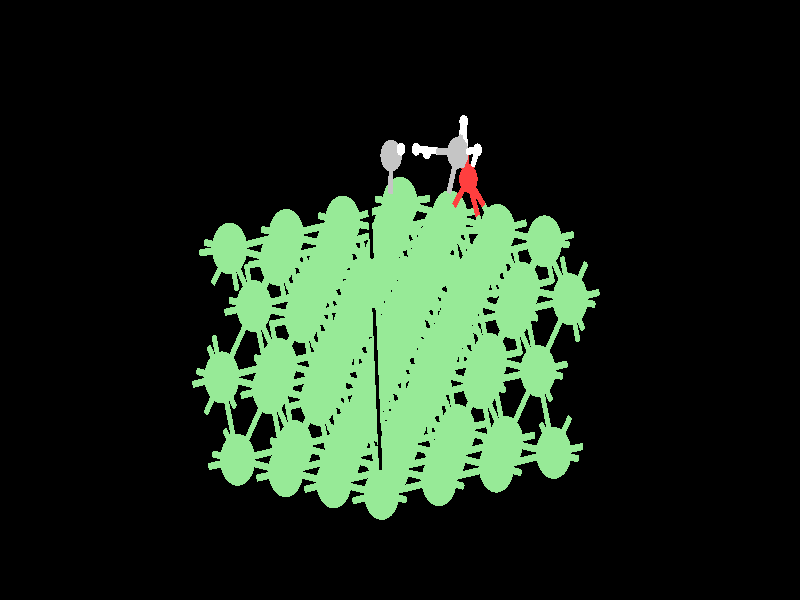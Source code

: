 #include "colors.inc"
#include "finish.inc"

global_settings {assumed_gamma 1 max_trace_level 6}
background {color White transmit 1.0}
camera {orthographic
  right -32.77*x up 16.67*y
  direction 1.00*z
  location <0,0,50.00> look_at <0,0,0>}


light_source {<  2.00,   3.00,  40.00> color White
  area_light <0.70, 0, 0>, <0, 0.70, 0>, 3, 3
  adaptive 1 jitter}
// no fog
#declare simple = finish {phong 0.7}
#declare pale = finish {ambient 0.5 diffuse 0.85 roughness 0.001 specular 0.200 }
#declare intermediate = finish {ambient 0.3 diffuse 0.6 specular 0.1 roughness 0.04}
#declare vmd = finish {ambient 0.0 diffuse 0.65 phong 0.1 phong_size 40.0 specular 0.5 }
#declare jmol = finish {ambient 0.2 diffuse 0.6 specular 1 roughness 0.001 metallic}
#declare ase2 = finish {ambient 0.05 brilliance 3 diffuse 0.6 metallic specular 0.7 roughness 0.04 reflection 0.15}
#declare ase3 = finish {ambient 0.15 brilliance 2 diffuse 0.6 metallic specular 1.0 roughness 0.001 reflection 0.0}
#declare glass = finish {ambient 0.05 diffuse 0.3 specular 1.0 roughness 0.001}
#declare glass2 = finish {ambient 0.01 diffuse 0.3 specular 1.0 reflection 0.25 roughness 0.001}
#declare Rcell = 0.070;
#declare Rbond = 0.100;

#macro atom(LOC, R, COL, TRANS, FIN)
  sphere{LOC, R texture{pigment{color COL transmit TRANS} finish{FIN}}}
#end
#macro constrain(LOC, R, COL, TRANS FIN)
union{torus{R, Rcell rotate 45*z texture{pigment{color COL transmit TRANS} finish{FIN}}}
     torus{R, Rcell rotate -45*z texture{pigment{color COL transmit TRANS} finish{FIN}}}
     translate LOC}
#end

cylinder {< -0.75,  -5.39,  -4.88>, <  8.65,  -3.88,  -8.25>, Rcell pigment {Black}}
cylinder {< -8.61,  -4.13, -11.09>, <  0.79,  -2.61, -14.46>, Rcell pigment {Black}}
cylinder {< -9.67,  13.36,  -6.19>, < -0.27,  14.87,  -9.57>, Rcell pigment {Black}}
cylinder {< -1.81,  12.09,   0.02>, <  7.59,  13.61,  -3.35>, Rcell pigment {Black}}
cylinder {< -0.75,  -5.39,  -4.88>, < -8.61,  -4.13, -11.09>, Rcell pigment {Black}}
cylinder {<  8.65,  -3.88,  -8.25>, <  0.79,  -2.61, -14.46>, Rcell pigment {Black}}
cylinder {<  7.59,  13.61,  -3.35>, < -0.27,  14.87,  -9.57>, Rcell pigment {Black}}
cylinder {< -1.81,  12.09,   0.02>, < -9.67,  13.36,  -6.19>, Rcell pigment {Black}}
cylinder {< -0.75,  -5.39,  -4.88>, < -1.81,  12.09,   0.02>, Rcell pigment {Black}}
cylinder {<  8.65,  -3.88,  -8.25>, <  7.59,  13.61,  -3.35>, Rcell pigment {Black}}
cylinder {<  0.79,  -2.61, -14.46>, < -0.27,  14.87,  -9.57>, Rcell pigment {Black}}
cylinder {< -8.61,  -4.13, -11.09>, < -9.67,  13.36,  -6.19>, Rcell pigment {Black}}
atom(< -0.75,  -5.39,  -4.88>, 0.72, rgb <0.31, 0.82, 0.31>, 0.0, ase2) // #0
atom(<  1.60,  -5.01,  -5.72>, 0.72, rgb <0.31, 0.82, 0.31>, 0.0, ase2) // #1
atom(<  3.95,  -4.63,  -6.56>, 0.72, rgb <0.31, 0.82, 0.31>, 0.0, ase2) // #2
atom(<  6.30,  -4.25,  -7.41>, 0.72, rgb <0.31, 0.82, 0.31>, 0.0, ase2) // #3
atom(< -2.71,  -5.07,  -6.43>, 0.72, rgb <0.31, 0.82, 0.31>, 0.0, ase2) // #4
atom(< -0.36,  -4.70,  -7.27>, 0.72, rgb <0.31, 0.82, 0.31>, 0.0, ase2) // #5
atom(<  1.99,  -4.32,  -8.12>, 0.72, rgb <0.31, 0.82, 0.31>, 0.0, ase2) // #6
atom(<  4.33,  -3.94,  -8.96>, 0.72, rgb <0.31, 0.82, 0.31>, 0.0, ase2) // #7
atom(< -4.68,  -4.76,  -7.98>, 0.72, rgb <0.31, 0.82, 0.31>, 0.0, ase2) // #8
atom(< -2.33,  -4.38,  -8.83>, 0.72, rgb <0.31, 0.82, 0.31>, 0.0, ase2) // #9
atom(<  0.02,  -4.00,  -9.67>, 0.72, rgb <0.31, 0.82, 0.31>, 0.0, ase2) // #10
atom(<  2.37,  -3.62, -10.51>, 0.72, rgb <0.31, 0.82, 0.31>, 0.0, ase2) // #11
atom(< -6.65,  -4.44,  -9.54>, 0.72, rgb <0.31, 0.82, 0.31>, 0.0, ase2) // #12
atom(< -4.30,  -4.06, -10.38>, 0.72, rgb <0.31, 0.82, 0.31>, 0.0, ase2) // #13
atom(< -1.95,  -3.68, -11.22>, 0.72, rgb <0.31, 0.82, 0.31>, 0.0, ase2) // #14
atom(<  0.40,  -3.31, -12.07>, 0.72, rgb <0.31, 0.82, 0.31>, 0.0, ase2) // #15
atom(< -1.40,  -3.10,  -5.67>, 0.72, rgb <0.31, 0.82, 0.31>, 0.0, ase2) // #16
atom(<  0.95,  -2.70,  -6.51>, 0.72, rgb <0.31, 0.82, 0.31>, 0.0, ase2) // #17
atom(<  3.30,  -2.32,  -7.35>, 0.72, rgb <0.31, 0.82, 0.31>, 0.0, ase2) // #18
atom(<  5.65,  -1.97,  -8.19>, 0.72, rgb <0.31, 0.82, 0.31>, 0.0, ase2) // #19
atom(< -3.36,  -2.77,  -7.21>, 0.72, rgb <0.31, 0.82, 0.31>, 0.0, ase2) // #20
atom(< -1.01,  -2.39,  -8.06>, 0.72, rgb <0.31, 0.82, 0.31>, 0.0, ase2) // #21
atom(<  1.34,  -1.99,  -8.89>, 0.72, rgb <0.31, 0.82, 0.31>, 0.0, ase2) // #22
atom(<  3.68,  -1.64,  -9.74>, 0.72, rgb <0.31, 0.82, 0.31>, 0.0, ase2) // #23
atom(< -5.33,  -2.46,  -8.76>, 0.72, rgb <0.31, 0.82, 0.31>, 0.0, ase2) // #24
atom(< -2.98,  -2.08,  -9.61>, 0.72, rgb <0.31, 0.82, 0.31>, 0.0, ase2) // #25
atom(< -0.63,  -1.70, -10.45>, 0.72, rgb <0.31, 0.82, 0.31>, 0.0, ase2) // #26
atom(<  1.73,  -1.32, -11.30>, 0.72, rgb <0.31, 0.82, 0.31>, 0.0, ase2) // #27
atom(< -7.30,  -2.15, -10.32>, 0.72, rgb <0.31, 0.82, 0.31>, 0.0, ase2) // #28
atom(< -4.95,  -1.77, -11.18>, 0.72, rgb <0.31, 0.82, 0.31>, 0.0, ase2) // #29
atom(< -2.59,  -1.40, -12.01>, 0.72, rgb <0.31, 0.82, 0.31>, 0.0, ase2) // #30
atom(< -0.24,  -1.01, -12.85>, 0.72, rgb <0.31, 0.82, 0.31>, 0.0, ase2) // #31
atom(< -5.98,  -0.17,  -9.56>, 0.72, rgb <0.31, 0.82, 0.31>, 0.0, ase2) // #32
atom(<  0.68,   0.30,  -9.69>, 0.72, rgb <0.31, 0.82, 0.31>, 0.0, ase2) // #33
atom(<  2.25,  -0.68,  -5.75>, 0.72, rgb <0.31, 0.82, 0.31>, 0.0, ase2) // #34
atom(< -0.08,  -1.11,  -4.89>, 0.72, rgb <0.31, 0.82, 0.31>, 0.0, ase2) // #35
atom(<  4.62,  -0.36,  -6.58>, 0.72, rgb <0.31, 0.82, 0.31>, 0.0, ase2) // #36
atom(< -4.01,  -0.48,  -7.99>, 0.72, rgb <0.31, 0.82, 0.31>, 0.0, ase2) // #37
atom(< -3.63,   0.21, -10.40>, 0.72, rgb <0.31, 0.82, 0.31>, 0.0, ase2) // #38
atom(<  5.00,   0.34,  -8.96>, 0.72, rgb <0.31, 0.82, 0.31>, 0.0, ase2) // #39
atom(<  6.97,   0.02,  -7.42>, 0.72, rgb <0.31, 0.82, 0.31>, 0.0, ase2) // #40
atom(<  1.06,   1.00, -12.07>, 0.72, rgb <0.31, 0.82, 0.31>, 0.0, ase2) // #41
atom(< -1.27,   0.62, -11.23>, 0.72, rgb <0.31, 0.82, 0.31>, 0.0, ase2) // #42
atom(< -2.04,  -0.79,  -6.44>, 0.72, rgb <0.31, 0.82, 0.31>, 0.0, ase2) // #43
atom(<  3.03,   0.67, -10.50>, 0.72, rgb <0.31, 0.82, 0.31>, 0.0, ase2) // #44
atom(< -1.64,  -0.08,  -8.82>, 0.72, rgb <0.31, 0.82, 0.31>, 0.0, ase2) // #45
atom(<  0.32,  -0.34,  -7.27>, 0.72, rgb <0.31, 0.82, 0.31>, 0.0, ase2) // #46
atom(<  2.63,   0.03,  -8.10>, 0.72, rgb <0.31, 0.82, 0.31>, 0.0, ase2) // #47
atom(< -6.98,   1.43,  -7.96>, 0.72, rgb <0.31, 0.82, 0.31>, 0.0, ase2) // #48
atom(<  1.24,   0.85,  -4.08>, 0.72, rgb <0.31, 0.82, 0.31>, 0.0, ase2) // #49
atom(< -4.66,   1.81,  -8.77>, 0.72, rgb <0.31, 0.82, 0.31>, 0.0, ase2) // #50
atom(<  3.61,   1.23,  -4.94>, 0.72, rgb <0.31, 0.82, 0.31>, 0.0, ase2) // #51
atom(< -2.35,   2.18,  -9.63>, 0.72, rgb <0.31, 0.82, 0.31>, 0.0, ase2) // #52
atom(<  5.92,   1.63,  -5.82>, 0.72, rgb <0.31, 0.82, 0.31>, 0.0, ase2) // #53
atom(< -3.09,   0.82,  -4.83>, 0.72, rgb <0.31, 0.82, 0.31>, 0.0, ase2) // #54
atom(< -1.12,   0.50,  -3.30>, 0.72, rgb <0.31, 0.82, 0.31>, 0.0, ase2) // #55
atom(<  1.63,   1.89,  -6.32>, 0.72, rgb <0.31, 0.82, 0.31>, 0.0, ase2) // #56
atom(<  3.99,   1.95,  -7.34>, 0.72, rgb <0.31, 0.82, 0.31>, 0.0, ase2) // #57
atom(< -5.03,   1.12,  -6.37>, 0.72, rgb <0.31, 0.82, 0.31>, 0.0, ase2) // #58
atom(< -0.75,   1.19,  -5.64>, 0.72, rgb <0.31, 0.82, 0.31>, 0.0, ase2) // #59
atom(< -2.71,   1.50,  -7.21>, 0.72, rgb <0.31, 0.82, 0.31>, 0.0, ase2) // #60
atom(<  0.00,   2.70, -10.50>, 0.72, rgb <0.31, 0.82, 0.31>, 0.0, ase2) // #61
atom(<  2.04,   2.33,  -8.92>, 0.72, rgb <0.31, 0.82, 0.31>, 0.0, ase2) // #62
atom(< -0.40,   1.94,  -8.05>, 0.72, rgb <0.31, 0.82, 0.31>, 0.0, ase2) // #63
atom(< -0.36,   4.01,  -7.47>, 0.44, rgb <0.56, 0.56, 0.56>, 0.0, ase2) // #64
atom(<  2.37,   4.09,  -5.58>, 0.44, rgb <0.56, 0.56, 0.56>, 0.0, ase2) // #65
atom(<  1.10,   4.09,  -3.93>, 0.18, rgb <1.00, 1.00, 1.00>, 0.0, ase2) // #66
atom(<  0.66,   4.19,  -6.01>, 0.18, rgb <1.00, 1.00, 1.00>, 0.0, ase2) // #67
atom(<  2.61,   4.96,  -6.51>, 0.18, rgb <1.00, 1.00, 1.00>, 0.0, ase2) // #68
atom(<  3.18,   4.17,  -4.85>, 0.18, rgb <1.00, 1.00, 1.00>, 0.0, ase2) // #69
atom(<  0.04,   4.19,  -4.84>, 0.18, rgb <1.00, 1.00, 1.00>, 0.0, ase2) // #70
atom(<  2.80,   3.36,  -6.24>, 0.38, rgb <1.00, 0.05, 0.05>, 0.0, ase2) // #71
cylinder {< -0.75,  -5.39,  -4.88>, <  0.43,  -5.20,  -5.30>, Rbond texture{pigment {color rgb <0.31, 0.82, 0.31> transmit 0.0} finish{ase2}}}
cylinder {<  1.60,  -5.01,  -5.72>, <  0.43,  -5.20,  -5.30>, Rbond texture{pigment {color rgb <0.31, 0.82, 0.31> transmit 0.0} finish{ase2}}}
cylinder {< -0.75,  -5.39,  -4.88>, < -0.56,  -5.04,  -6.07>, Rbond texture{pigment {color rgb <0.31, 0.82, 0.31> transmit 0.0} finish{ase2}}}
cylinder {< -0.36,  -4.70,  -7.27>, < -0.56,  -5.04,  -6.07>, Rbond texture{pigment {color rgb <0.31, 0.82, 0.31> transmit 0.0} finish{ase2}}}
cylinder {< -0.75,  -5.39,  -4.88>, < -1.73,  -5.23,  -5.65>, Rbond texture{pigment {color rgb <0.31, 0.82, 0.31> transmit 0.0} finish{ase2}}}
cylinder {< -2.71,  -5.07,  -6.43>, < -1.73,  -5.23,  -5.65>, Rbond texture{pigment {color rgb <0.31, 0.82, 0.31> transmit 0.0} finish{ase2}}}
cylinder {< -0.75,  -5.39,  -4.88>, < -1.07,  -4.25,  -5.27>, Rbond texture{pigment {color rgb <0.31, 0.82, 0.31> transmit 0.0} finish{ase2}}}
cylinder {< -1.40,  -3.10,  -5.67>, < -1.07,  -4.25,  -5.27>, Rbond texture{pigment {color rgb <0.31, 0.82, 0.31> transmit 0.0} finish{ase2}}}
cylinder {<  1.60,  -5.01,  -5.72>, <  0.62,  -4.85,  -6.50>, Rbond texture{pigment {color rgb <0.31, 0.82, 0.31> transmit 0.0} finish{ase2}}}
cylinder {< -0.36,  -4.70,  -7.27>, <  0.62,  -4.85,  -6.50>, Rbond texture{pigment {color rgb <0.31, 0.82, 0.31> transmit 0.0} finish{ase2}}}
cylinder {<  1.60,  -5.01,  -5.72>, <  1.28,  -3.86,  -6.11>, Rbond texture{pigment {color rgb <0.31, 0.82, 0.31> transmit 0.0} finish{ase2}}}
cylinder {<  0.95,  -2.70,  -6.51>, <  1.28,  -3.86,  -6.11>, Rbond texture{pigment {color rgb <0.31, 0.82, 0.31> transmit 0.0} finish{ase2}}}
cylinder {<  1.60,  -5.01,  -5.72>, <  2.78,  -4.82,  -6.14>, Rbond texture{pigment {color rgb <0.31, 0.82, 0.31> transmit 0.0} finish{ase2}}}
cylinder {<  3.95,  -4.63,  -6.56>, <  2.78,  -4.82,  -6.14>, Rbond texture{pigment {color rgb <0.31, 0.82, 0.31> transmit 0.0} finish{ase2}}}
cylinder {<  1.60,  -5.01,  -5.72>, <  1.79,  -4.66,  -6.92>, Rbond texture{pigment {color rgb <0.31, 0.82, 0.31> transmit 0.0} finish{ase2}}}
cylinder {<  1.99,  -4.32,  -8.12>, <  1.79,  -4.66,  -6.92>, Rbond texture{pigment {color rgb <0.31, 0.82, 0.31> transmit 0.0} finish{ase2}}}
cylinder {<  3.95,  -4.63,  -6.56>, <  3.62,  -3.48,  -6.96>, Rbond texture{pigment {color rgb <0.31, 0.82, 0.31> transmit 0.0} finish{ase2}}}
cylinder {<  3.30,  -2.32,  -7.35>, <  3.62,  -3.48,  -6.96>, Rbond texture{pigment {color rgb <0.31, 0.82, 0.31> transmit 0.0} finish{ase2}}}
cylinder {<  3.95,  -4.63,  -6.56>, <  5.13,  -4.44,  -6.99>, Rbond texture{pigment {color rgb <0.31, 0.82, 0.31> transmit 0.0} finish{ase2}}}
cylinder {<  6.30,  -4.25,  -7.41>, <  5.13,  -4.44,  -6.99>, Rbond texture{pigment {color rgb <0.31, 0.82, 0.31> transmit 0.0} finish{ase2}}}
cylinder {<  3.95,  -4.63,  -6.56>, <  2.97,  -4.48,  -7.34>, Rbond texture{pigment {color rgb <0.31, 0.82, 0.31> transmit 0.0} finish{ase2}}}
cylinder {<  1.99,  -4.32,  -8.12>, <  2.97,  -4.48,  -7.34>, Rbond texture{pigment {color rgb <0.31, 0.82, 0.31> transmit 0.0} finish{ase2}}}
cylinder {<  3.95,  -4.63,  -6.56>, <  4.14,  -4.29,  -7.76>, Rbond texture{pigment {color rgb <0.31, 0.82, 0.31> transmit 0.0} finish{ase2}}}
cylinder {<  4.33,  -3.94,  -8.96>, <  4.14,  -4.29,  -7.76>, Rbond texture{pigment {color rgb <0.31, 0.82, 0.31> transmit 0.0} finish{ase2}}}
cylinder {<  6.30,  -4.25,  -7.41>, <  5.97,  -3.11,  -7.80>, Rbond texture{pigment {color rgb <0.31, 0.82, 0.31> transmit 0.0} finish{ase2}}}
cylinder {<  5.65,  -1.97,  -8.19>, <  5.97,  -3.11,  -7.80>, Rbond texture{pigment {color rgb <0.31, 0.82, 0.31> transmit 0.0} finish{ase2}}}
cylinder {<  6.30,  -4.25,  -7.41>, <  5.32,  -4.10,  -8.18>, Rbond texture{pigment {color rgb <0.31, 0.82, 0.31> transmit 0.0} finish{ase2}}}
cylinder {<  4.33,  -3.94,  -8.96>, <  5.32,  -4.10,  -8.18>, Rbond texture{pigment {color rgb <0.31, 0.82, 0.31> transmit 0.0} finish{ase2}}}
cylinder {<  6.30,  -4.25,  -7.41>, <  7.48,  -4.07,  -7.83>, Rbond texture{pigment {color rgb <0.31, 0.82, 0.31> transmit 0.0} finish{ase2}}}
cylinder {< -0.75,  -5.39,  -4.88>, < -1.92,  -5.58,  -4.45>, Rbond texture{pigment {color rgb <0.31, 0.82, 0.31> transmit 0.0} finish{ase2}}}
cylinder {<  6.30,  -4.25,  -7.41>, <  6.49,  -3.91,  -8.61>, Rbond texture{pigment {color rgb <0.31, 0.82, 0.31> transmit 0.0} finish{ase2}}}
cylinder {< -2.71,  -5.07,  -6.43>, < -2.91,  -5.42,  -5.23>, Rbond texture{pigment {color rgb <0.31, 0.82, 0.31> transmit 0.0} finish{ase2}}}
cylinder {< -2.71,  -5.07,  -6.43>, < -1.54,  -4.89,  -6.85>, Rbond texture{pigment {color rgb <0.31, 0.82, 0.31> transmit 0.0} finish{ase2}}}
cylinder {< -0.36,  -4.70,  -7.27>, < -1.54,  -4.89,  -6.85>, Rbond texture{pigment {color rgb <0.31, 0.82, 0.31> transmit 0.0} finish{ase2}}}
cylinder {< -2.71,  -5.07,  -6.43>, < -3.04,  -3.92,  -6.82>, Rbond texture{pigment {color rgb <0.31, 0.82, 0.31> transmit 0.0} finish{ase2}}}
cylinder {< -3.36,  -2.77,  -7.21>, < -3.04,  -3.92,  -6.82>, Rbond texture{pigment {color rgb <0.31, 0.82, 0.31> transmit 0.0} finish{ase2}}}
cylinder {< -2.71,  -5.07,  -6.43>, < -2.06,  -4.09,  -6.05>, Rbond texture{pigment {color rgb <0.31, 0.82, 0.31> transmit 0.0} finish{ase2}}}
cylinder {< -1.40,  -3.10,  -5.67>, < -2.06,  -4.09,  -6.05>, Rbond texture{pigment {color rgb <0.31, 0.82, 0.31> transmit 0.0} finish{ase2}}}
cylinder {< -2.71,  -5.07,  -6.43>, < -2.52,  -4.73,  -7.63>, Rbond texture{pigment {color rgb <0.31, 0.82, 0.31> transmit 0.0} finish{ase2}}}
cylinder {< -2.33,  -4.38,  -8.83>, < -2.52,  -4.73,  -7.63>, Rbond texture{pigment {color rgb <0.31, 0.82, 0.31> transmit 0.0} finish{ase2}}}
cylinder {< -2.71,  -5.07,  -6.43>, < -3.70,  -4.92,  -7.21>, Rbond texture{pigment {color rgb <0.31, 0.82, 0.31> transmit 0.0} finish{ase2}}}
cylinder {< -4.68,  -4.76,  -7.98>, < -3.70,  -4.92,  -7.21>, Rbond texture{pigment {color rgb <0.31, 0.82, 0.31> transmit 0.0} finish{ase2}}}
cylinder {< -0.36,  -4.70,  -7.27>, < -0.68,  -3.54,  -7.67>, Rbond texture{pigment {color rgb <0.31, 0.82, 0.31> transmit 0.0} finish{ase2}}}
cylinder {< -1.01,  -2.39,  -8.06>, < -0.68,  -3.54,  -7.67>, Rbond texture{pigment {color rgb <0.31, 0.82, 0.31> transmit 0.0} finish{ase2}}}
cylinder {< -0.36,  -4.70,  -7.27>, < -0.88,  -3.90,  -6.47>, Rbond texture{pigment {color rgb <0.31, 0.82, 0.31> transmit 0.0} finish{ase2}}}
cylinder {< -1.40,  -3.10,  -5.67>, < -0.88,  -3.90,  -6.47>, Rbond texture{pigment {color rgb <0.31, 0.82, 0.31> transmit 0.0} finish{ase2}}}
cylinder {< -0.36,  -4.70,  -7.27>, < -1.35,  -4.54,  -8.05>, Rbond texture{pigment {color rgb <0.31, 0.82, 0.31> transmit 0.0} finish{ase2}}}
cylinder {< -2.33,  -4.38,  -8.83>, < -1.35,  -4.54,  -8.05>, Rbond texture{pigment {color rgb <0.31, 0.82, 0.31> transmit 0.0} finish{ase2}}}
cylinder {< -0.36,  -4.70,  -7.27>, < -0.17,  -4.35,  -8.47>, Rbond texture{pigment {color rgb <0.31, 0.82, 0.31> transmit 0.0} finish{ase2}}}
cylinder {<  0.02,  -4.00,  -9.67>, < -0.17,  -4.35,  -8.47>, Rbond texture{pigment {color rgb <0.31, 0.82, 0.31> transmit 0.0} finish{ase2}}}
cylinder {< -0.36,  -4.70,  -7.27>, <  0.29,  -3.70,  -6.89>, Rbond texture{pigment {color rgb <0.31, 0.82, 0.31> transmit 0.0} finish{ase2}}}
cylinder {<  0.95,  -2.70,  -6.51>, <  0.29,  -3.70,  -6.89>, Rbond texture{pigment {color rgb <0.31, 0.82, 0.31> transmit 0.0} finish{ase2}}}
cylinder {< -0.36,  -4.70,  -7.27>, <  0.81,  -4.51,  -7.70>, Rbond texture{pigment {color rgb <0.31, 0.82, 0.31> transmit 0.0} finish{ase2}}}
cylinder {<  1.99,  -4.32,  -8.12>, <  0.81,  -4.51,  -7.70>, Rbond texture{pigment {color rgb <0.31, 0.82, 0.31> transmit 0.0} finish{ase2}}}
cylinder {<  1.99,  -4.32,  -8.12>, <  1.00,  -4.16,  -8.89>, Rbond texture{pigment {color rgb <0.31, 0.82, 0.31> transmit 0.0} finish{ase2}}}
cylinder {<  0.02,  -4.00,  -9.67>, <  1.00,  -4.16,  -8.89>, Rbond texture{pigment {color rgb <0.31, 0.82, 0.31> transmit 0.0} finish{ase2}}}
cylinder {<  1.99,  -4.32,  -8.12>, <  1.47,  -3.51,  -7.31>, Rbond texture{pigment {color rgb <0.31, 0.82, 0.31> transmit 0.0} finish{ase2}}}
cylinder {<  0.95,  -2.70,  -6.51>, <  1.47,  -3.51,  -7.31>, Rbond texture{pigment {color rgb <0.31, 0.82, 0.31> transmit 0.0} finish{ase2}}}
cylinder {<  1.99,  -4.32,  -8.12>, <  2.64,  -3.32,  -7.73>, Rbond texture{pigment {color rgb <0.31, 0.82, 0.31> transmit 0.0} finish{ase2}}}
cylinder {<  3.30,  -2.32,  -7.35>, <  2.64,  -3.32,  -7.73>, Rbond texture{pigment {color rgb <0.31, 0.82, 0.31> transmit 0.0} finish{ase2}}}
cylinder {<  1.99,  -4.32,  -8.12>, <  3.16,  -4.13,  -8.54>, Rbond texture{pigment {color rgb <0.31, 0.82, 0.31> transmit 0.0} finish{ase2}}}
cylinder {<  4.33,  -3.94,  -8.96>, <  3.16,  -4.13,  -8.54>, Rbond texture{pigment {color rgb <0.31, 0.82, 0.31> transmit 0.0} finish{ase2}}}
cylinder {<  1.99,  -4.32,  -8.12>, <  1.66,  -3.15,  -8.50>, Rbond texture{pigment {color rgb <0.31, 0.82, 0.31> transmit 0.0} finish{ase2}}}
cylinder {<  1.34,  -1.99,  -8.89>, <  1.66,  -3.15,  -8.50>, Rbond texture{pigment {color rgb <0.31, 0.82, 0.31> transmit 0.0} finish{ase2}}}
cylinder {<  1.99,  -4.32,  -8.12>, <  2.18,  -3.97,  -9.32>, Rbond texture{pigment {color rgb <0.31, 0.82, 0.31> transmit 0.0} finish{ase2}}}
cylinder {<  2.37,  -3.62, -10.51>, <  2.18,  -3.97,  -9.32>, Rbond texture{pigment {color rgb <0.31, 0.82, 0.31> transmit 0.0} finish{ase2}}}
cylinder {<  4.33,  -3.94,  -8.96>, <  3.82,  -3.13,  -8.16>, Rbond texture{pigment {color rgb <0.31, 0.82, 0.31> transmit 0.0} finish{ase2}}}
cylinder {<  3.30,  -2.32,  -7.35>, <  3.82,  -3.13,  -8.16>, Rbond texture{pigment {color rgb <0.31, 0.82, 0.31> transmit 0.0} finish{ase2}}}
cylinder {<  4.33,  -3.94,  -8.96>, <  4.99,  -2.95,  -8.58>, Rbond texture{pigment {color rgb <0.31, 0.82, 0.31> transmit 0.0} finish{ase2}}}
cylinder {<  5.65,  -1.97,  -8.19>, <  4.99,  -2.95,  -8.58>, Rbond texture{pigment {color rgb <0.31, 0.82, 0.31> transmit 0.0} finish{ase2}}}
cylinder {<  4.33,  -3.94,  -8.96>, <  3.35,  -3.78,  -9.74>, Rbond texture{pigment {color rgb <0.31, 0.82, 0.31> transmit 0.0} finish{ase2}}}
cylinder {<  2.37,  -3.62, -10.51>, <  3.35,  -3.78,  -9.74>, Rbond texture{pigment {color rgb <0.31, 0.82, 0.31> transmit 0.0} finish{ase2}}}
cylinder {<  4.33,  -3.94,  -8.96>, <  4.01,  -2.79,  -9.35>, Rbond texture{pigment {color rgb <0.31, 0.82, 0.31> transmit 0.0} finish{ase2}}}
cylinder {<  3.68,  -1.64,  -9.74>, <  4.01,  -2.79,  -9.35>, Rbond texture{pigment {color rgb <0.31, 0.82, 0.31> transmit 0.0} finish{ase2}}}
cylinder {<  4.33,  -3.94,  -8.96>, <  5.51,  -3.75,  -9.38>, Rbond texture{pigment {color rgb <0.31, 0.82, 0.31> transmit 0.0} finish{ase2}}}
cylinder {< -2.71,  -5.07,  -6.43>, < -3.89,  -5.26,  -6.01>, Rbond texture{pigment {color rgb <0.31, 0.82, 0.31> transmit 0.0} finish{ase2}}}
cylinder {<  4.33,  -3.94,  -8.96>, <  4.53,  -3.59, -10.16>, Rbond texture{pigment {color rgb <0.31, 0.82, 0.31> transmit 0.0} finish{ase2}}}
cylinder {< -4.68,  -4.76,  -7.98>, < -4.87,  -5.11,  -6.78>, Rbond texture{pigment {color rgb <0.31, 0.82, 0.31> transmit 0.0} finish{ase2}}}
cylinder {< -4.68,  -4.76,  -7.98>, < -4.02,  -3.77,  -7.60>, Rbond texture{pigment {color rgb <0.31, 0.82, 0.31> transmit 0.0} finish{ase2}}}
cylinder {< -3.36,  -2.77,  -7.21>, < -4.02,  -3.77,  -7.60>, Rbond texture{pigment {color rgb <0.31, 0.82, 0.31> transmit 0.0} finish{ase2}}}
cylinder {< -4.68,  -4.76,  -7.98>, < -3.50,  -4.57,  -8.40>, Rbond texture{pigment {color rgb <0.31, 0.82, 0.31> transmit 0.0} finish{ase2}}}
cylinder {< -2.33,  -4.38,  -8.83>, < -3.50,  -4.57,  -8.40>, Rbond texture{pigment {color rgb <0.31, 0.82, 0.31> transmit 0.0} finish{ase2}}}
cylinder {< -4.68,  -4.76,  -7.98>, < -5.01,  -3.61,  -8.37>, Rbond texture{pigment {color rgb <0.31, 0.82, 0.31> transmit 0.0} finish{ase2}}}
cylinder {< -5.33,  -2.46,  -8.76>, < -5.01,  -3.61,  -8.37>, Rbond texture{pigment {color rgb <0.31, 0.82, 0.31> transmit 0.0} finish{ase2}}}
cylinder {< -4.68,  -4.76,  -7.98>, < -5.66,  -4.60,  -8.76>, Rbond texture{pigment {color rgb <0.31, 0.82, 0.31> transmit 0.0} finish{ase2}}}
cylinder {< -6.65,  -4.44,  -9.54>, < -5.66,  -4.60,  -8.76>, Rbond texture{pigment {color rgb <0.31, 0.82, 0.31> transmit 0.0} finish{ase2}}}
cylinder {< -4.68,  -4.76,  -7.98>, < -4.49,  -4.41,  -9.18>, Rbond texture{pigment {color rgb <0.31, 0.82, 0.31> transmit 0.0} finish{ase2}}}
cylinder {< -4.30,  -4.06, -10.38>, < -4.49,  -4.41,  -9.18>, Rbond texture{pigment {color rgb <0.31, 0.82, 0.31> transmit 0.0} finish{ase2}}}
cylinder {< -2.33,  -4.38,  -8.83>, < -1.67,  -3.39,  -8.44>, Rbond texture{pigment {color rgb <0.31, 0.82, 0.31> transmit 0.0} finish{ase2}}}
cylinder {< -1.01,  -2.39,  -8.06>, < -1.67,  -3.39,  -8.44>, Rbond texture{pigment {color rgb <0.31, 0.82, 0.31> transmit 0.0} finish{ase2}}}
cylinder {< -2.33,  -4.38,  -8.83>, < -2.85,  -3.58,  -8.02>, Rbond texture{pigment {color rgb <0.31, 0.82, 0.31> transmit 0.0} finish{ase2}}}
cylinder {< -3.36,  -2.77,  -7.21>, < -2.85,  -3.58,  -8.02>, Rbond texture{pigment {color rgb <0.31, 0.82, 0.31> transmit 0.0} finish{ase2}}}
cylinder {< -2.33,  -4.38,  -8.83>, < -1.16,  -4.19,  -9.25>, Rbond texture{pigment {color rgb <0.31, 0.82, 0.31> transmit 0.0} finish{ase2}}}
cylinder {<  0.02,  -4.00,  -9.67>, < -1.16,  -4.19,  -9.25>, Rbond texture{pigment {color rgb <0.31, 0.82, 0.31> transmit 0.0} finish{ase2}}}
cylinder {< -2.33,  -4.38,  -8.83>, < -2.65,  -3.23,  -9.22>, Rbond texture{pigment {color rgb <0.31, 0.82, 0.31> transmit 0.0} finish{ase2}}}
cylinder {< -2.98,  -2.08,  -9.61>, < -2.65,  -3.23,  -9.22>, Rbond texture{pigment {color rgb <0.31, 0.82, 0.31> transmit 0.0} finish{ase2}}}
cylinder {< -2.33,  -4.38,  -8.83>, < -2.14,  -4.03, -10.03>, Rbond texture{pigment {color rgb <0.31, 0.82, 0.31> transmit 0.0} finish{ase2}}}
cylinder {< -1.95,  -3.68, -11.22>, < -2.14,  -4.03, -10.03>, Rbond texture{pigment {color rgb <0.31, 0.82, 0.31> transmit 0.0} finish{ase2}}}
cylinder {< -2.33,  -4.38,  -8.83>, < -3.31,  -4.22,  -9.60>, Rbond texture{pigment {color rgb <0.31, 0.82, 0.31> transmit 0.0} finish{ase2}}}
cylinder {< -4.30,  -4.06, -10.38>, < -3.31,  -4.22,  -9.60>, Rbond texture{pigment {color rgb <0.31, 0.82, 0.31> transmit 0.0} finish{ase2}}}
cylinder {<  0.02,  -4.00,  -9.67>, < -0.49,  -3.20,  -8.86>, Rbond texture{pigment {color rgb <0.31, 0.82, 0.31> transmit 0.0} finish{ase2}}}
cylinder {< -1.01,  -2.39,  -8.06>, < -0.49,  -3.20,  -8.86>, Rbond texture{pigment {color rgb <0.31, 0.82, 0.31> transmit 0.0} finish{ase2}}}
cylinder {<  0.02,  -4.00,  -9.67>, < -0.96,  -3.84, -10.45>, Rbond texture{pigment {color rgb <0.31, 0.82, 0.31> transmit 0.0} finish{ase2}}}
cylinder {< -1.95,  -3.68, -11.22>, < -0.96,  -3.84, -10.45>, Rbond texture{pigment {color rgb <0.31, 0.82, 0.31> transmit 0.0} finish{ase2}}}
cylinder {<  0.02,  -4.00,  -9.67>, < -0.31,  -2.85, -10.06>, Rbond texture{pigment {color rgb <0.31, 0.82, 0.31> transmit 0.0} finish{ase2}}}
cylinder {< -0.63,  -1.70, -10.45>, < -0.31,  -2.85, -10.06>, Rbond texture{pigment {color rgb <0.31, 0.82, 0.31> transmit 0.0} finish{ase2}}}
cylinder {<  0.02,  -4.00,  -9.67>, <  0.68,  -3.00,  -9.28>, Rbond texture{pigment {color rgb <0.31, 0.82, 0.31> transmit 0.0} finish{ase2}}}
cylinder {<  1.34,  -1.99,  -8.89>, <  0.68,  -3.00,  -9.28>, Rbond texture{pigment {color rgb <0.31, 0.82, 0.31> transmit 0.0} finish{ase2}}}
cylinder {<  0.02,  -4.00,  -9.67>, <  1.19,  -3.81, -10.09>, Rbond texture{pigment {color rgb <0.31, 0.82, 0.31> transmit 0.0} finish{ase2}}}
cylinder {<  2.37,  -3.62, -10.51>, <  1.19,  -3.81, -10.09>, Rbond texture{pigment {color rgb <0.31, 0.82, 0.31> transmit 0.0} finish{ase2}}}
cylinder {<  0.02,  -4.00,  -9.67>, <  0.21,  -3.65, -10.87>, Rbond texture{pigment {color rgb <0.31, 0.82, 0.31> transmit 0.0} finish{ase2}}}
cylinder {<  0.40,  -3.31, -12.07>, <  0.21,  -3.65, -10.87>, Rbond texture{pigment {color rgb <0.31, 0.82, 0.31> transmit 0.0} finish{ase2}}}
cylinder {<  2.37,  -3.62, -10.51>, <  1.85,  -2.81,  -9.70>, Rbond texture{pigment {color rgb <0.31, 0.82, 0.31> transmit 0.0} finish{ase2}}}
cylinder {<  1.34,  -1.99,  -8.89>, <  1.85,  -2.81,  -9.70>, Rbond texture{pigment {color rgb <0.31, 0.82, 0.31> transmit 0.0} finish{ase2}}}
cylinder {<  2.37,  -3.62, -10.51>, <  3.02,  -2.63, -10.13>, Rbond texture{pigment {color rgb <0.31, 0.82, 0.31> transmit 0.0} finish{ase2}}}
cylinder {<  3.68,  -1.64,  -9.74>, <  3.02,  -2.63, -10.13>, Rbond texture{pigment {color rgb <0.31, 0.82, 0.31> transmit 0.0} finish{ase2}}}
cylinder {<  2.37,  -3.62, -10.51>, <  1.39,  -3.46, -11.29>, Rbond texture{pigment {color rgb <0.31, 0.82, 0.31> transmit 0.0} finish{ase2}}}
cylinder {<  0.40,  -3.31, -12.07>, <  1.39,  -3.46, -11.29>, Rbond texture{pigment {color rgb <0.31, 0.82, 0.31> transmit 0.0} finish{ase2}}}
cylinder {<  2.37,  -3.62, -10.51>, <  2.05,  -2.47, -10.91>, Rbond texture{pigment {color rgb <0.31, 0.82, 0.31> transmit 0.0} finish{ase2}}}
cylinder {<  1.73,  -1.32, -11.30>, <  2.05,  -2.47, -10.91>, Rbond texture{pigment {color rgb <0.31, 0.82, 0.31> transmit 0.0} finish{ase2}}}
cylinder {<  2.37,  -3.62, -10.51>, <  3.54,  -3.43, -10.94>, Rbond texture{pigment {color rgb <0.31, 0.82, 0.31> transmit 0.0} finish{ase2}}}
cylinder {< -4.68,  -4.76,  -7.98>, < -5.85,  -4.95,  -7.56>, Rbond texture{pigment {color rgb <0.31, 0.82, 0.31> transmit 0.0} finish{ase2}}}
cylinder {<  2.37,  -3.62, -10.51>, <  2.56,  -3.28, -11.71>, Rbond texture{pigment {color rgb <0.31, 0.82, 0.31> transmit 0.0} finish{ase2}}}
cylinder {< -6.65,  -4.44,  -9.54>, < -6.84,  -4.79,  -8.34>, Rbond texture{pigment {color rgb <0.31, 0.82, 0.31> transmit 0.0} finish{ase2}}}
cylinder {< -6.65,  -4.44,  -9.54>, < -5.99,  -3.45,  -9.15>, Rbond texture{pigment {color rgb <0.31, 0.82, 0.31> transmit 0.0} finish{ase2}}}
cylinder {< -5.33,  -2.46,  -8.76>, < -5.99,  -3.45,  -9.15>, Rbond texture{pigment {color rgb <0.31, 0.82, 0.31> transmit 0.0} finish{ase2}}}
cylinder {< -6.65,  -4.44,  -9.54>, < -5.47,  -4.25,  -9.96>, Rbond texture{pigment {color rgb <0.31, 0.82, 0.31> transmit 0.0} finish{ase2}}}
cylinder {< -4.30,  -4.06, -10.38>, < -5.47,  -4.25,  -9.96>, Rbond texture{pigment {color rgb <0.31, 0.82, 0.31> transmit 0.0} finish{ase2}}}
cylinder {< -6.65,  -4.44,  -9.54>, < -6.97,  -3.30,  -9.93>, Rbond texture{pigment {color rgb <0.31, 0.82, 0.31> transmit 0.0} finish{ase2}}}
cylinder {< -7.30,  -2.15, -10.32>, < -6.97,  -3.30,  -9.93>, Rbond texture{pigment {color rgb <0.31, 0.82, 0.31> transmit 0.0} finish{ase2}}}
cylinder {< -6.65,  -4.44,  -9.54>, < -6.45,  -4.09, -10.73>, Rbond texture{pigment {color rgb <0.31, 0.82, 0.31> transmit 0.0} finish{ase2}}}
cylinder {<  1.60,  -5.01,  -5.72>, <  1.41,  -5.36,  -4.52>, Rbond texture{pigment {color rgb <0.31, 0.82, 0.31> transmit 0.0} finish{ase2}}}
cylinder {< -6.65,  -4.44,  -9.54>, < -7.63,  -4.28, -10.31>, Rbond texture{pigment {color rgb <0.31, 0.82, 0.31> transmit 0.0} finish{ase2}}}
cylinder {< -0.75,  -5.39,  -4.88>, <  0.23,  -5.55,  -4.10>, Rbond texture{pigment {color rgb <0.31, 0.82, 0.31> transmit 0.0} finish{ase2}}}
cylinder {< -4.30,  -4.06, -10.38>, < -3.64,  -3.07,  -9.99>, Rbond texture{pigment {color rgb <0.31, 0.82, 0.31> transmit 0.0} finish{ase2}}}
cylinder {< -2.98,  -2.08,  -9.61>, < -3.64,  -3.07,  -9.99>, Rbond texture{pigment {color rgb <0.31, 0.82, 0.31> transmit 0.0} finish{ase2}}}
cylinder {< -4.30,  -4.06, -10.38>, < -4.81,  -3.26,  -9.57>, Rbond texture{pigment {color rgb <0.31, 0.82, 0.31> transmit 0.0} finish{ase2}}}
cylinder {< -5.33,  -2.46,  -8.76>, < -4.81,  -3.26,  -9.57>, Rbond texture{pigment {color rgb <0.31, 0.82, 0.31> transmit 0.0} finish{ase2}}}
cylinder {< -4.30,  -4.06, -10.38>, < -3.12,  -3.87, -10.80>, Rbond texture{pigment {color rgb <0.31, 0.82, 0.31> transmit 0.0} finish{ase2}}}
cylinder {< -1.95,  -3.68, -11.22>, < -3.12,  -3.87, -10.80>, Rbond texture{pigment {color rgb <0.31, 0.82, 0.31> transmit 0.0} finish{ase2}}}
cylinder {< -4.30,  -4.06, -10.38>, < -4.62,  -2.92, -10.78>, Rbond texture{pigment {color rgb <0.31, 0.82, 0.31> transmit 0.0} finish{ase2}}}
cylinder {< -4.95,  -1.77, -11.18>, < -4.62,  -2.92, -10.78>, Rbond texture{pigment {color rgb <0.31, 0.82, 0.31> transmit 0.0} finish{ase2}}}
cylinder {< -4.30,  -4.06, -10.38>, < -5.28,  -3.91, -11.16>, Rbond texture{pigment {color rgb <0.31, 0.82, 0.31> transmit 0.0} finish{ase2}}}
cylinder {<  1.60,  -5.01,  -5.72>, <  2.58,  -5.17,  -4.94>, Rbond texture{pigment {color rgb <0.31, 0.82, 0.31> transmit 0.0} finish{ase2}}}
cylinder {< -4.30,  -4.06, -10.38>, < -4.10,  -3.72, -11.58>, Rbond texture{pigment {color rgb <0.31, 0.82, 0.31> transmit 0.0} finish{ase2}}}
cylinder {<  3.95,  -4.63,  -6.56>, <  3.76,  -4.98,  -5.37>, Rbond texture{pigment {color rgb <0.31, 0.82, 0.31> transmit 0.0} finish{ase2}}}
cylinder {< -1.95,  -3.68, -11.22>, < -2.46,  -2.88, -10.42>, Rbond texture{pigment {color rgb <0.31, 0.82, 0.31> transmit 0.0} finish{ase2}}}
cylinder {< -2.98,  -2.08,  -9.61>, < -2.46,  -2.88, -10.42>, Rbond texture{pigment {color rgb <0.31, 0.82, 0.31> transmit 0.0} finish{ase2}}}
cylinder {< -1.95,  -3.68, -11.22>, < -2.27,  -2.54, -11.62>, Rbond texture{pigment {color rgb <0.31, 0.82, 0.31> transmit 0.0} finish{ase2}}}
cylinder {< -2.59,  -1.40, -12.01>, < -2.27,  -2.54, -11.62>, Rbond texture{pigment {color rgb <0.31, 0.82, 0.31> transmit 0.0} finish{ase2}}}
cylinder {< -1.95,  -3.68, -11.22>, < -1.29,  -2.69, -10.84>, Rbond texture{pigment {color rgb <0.31, 0.82, 0.31> transmit 0.0} finish{ase2}}}
cylinder {< -0.63,  -1.70, -10.45>, < -1.29,  -2.69, -10.84>, Rbond texture{pigment {color rgb <0.31, 0.82, 0.31> transmit 0.0} finish{ase2}}}
cylinder {< -1.95,  -3.68, -11.22>, < -0.77,  -3.50, -11.65>, Rbond texture{pigment {color rgb <0.31, 0.82, 0.31> transmit 0.0} finish{ase2}}}
cylinder {<  0.40,  -3.31, -12.07>, < -0.77,  -3.50, -11.65>, Rbond texture{pigment {color rgb <0.31, 0.82, 0.31> transmit 0.0} finish{ase2}}}
cylinder {< -1.95,  -3.68, -11.22>, < -1.75,  -3.34, -12.42>, Rbond texture{pigment {color rgb <0.31, 0.82, 0.31> transmit 0.0} finish{ase2}}}
cylinder {<  6.30,  -4.25,  -7.41>, <  6.11,  -4.60,  -6.21>, Rbond texture{pigment {color rgb <0.31, 0.82, 0.31> transmit 0.0} finish{ase2}}}
cylinder {< -1.95,  -3.68, -11.22>, < -2.93,  -3.53, -12.00>, Rbond texture{pigment {color rgb <0.31, 0.82, 0.31> transmit 0.0} finish{ase2}}}
cylinder {<  3.95,  -4.63,  -6.56>, <  4.93,  -4.79,  -5.79>, Rbond texture{pigment {color rgb <0.31, 0.82, 0.31> transmit 0.0} finish{ase2}}}
cylinder {<  0.40,  -3.31, -12.07>, < -0.11,  -2.50, -11.26>, Rbond texture{pigment {color rgb <0.31, 0.82, 0.31> transmit 0.0} finish{ase2}}}
cylinder {< -0.63,  -1.70, -10.45>, < -0.11,  -2.50, -11.26>, Rbond texture{pigment {color rgb <0.31, 0.82, 0.31> transmit 0.0} finish{ase2}}}
cylinder {<  0.40,  -3.31, -12.07>, <  0.08,  -2.16, -12.46>, Rbond texture{pigment {color rgb <0.31, 0.82, 0.31> transmit 0.0} finish{ase2}}}
cylinder {< -0.24,  -1.01, -12.85>, <  0.08,  -2.16, -12.46>, Rbond texture{pigment {color rgb <0.31, 0.82, 0.31> transmit 0.0} finish{ase2}}}
cylinder {<  0.40,  -3.31, -12.07>, <  1.06,  -2.31, -11.68>, Rbond texture{pigment {color rgb <0.31, 0.82, 0.31> transmit 0.0} finish{ase2}}}
cylinder {<  1.73,  -1.32, -11.30>, <  1.06,  -2.31, -11.68>, Rbond texture{pigment {color rgb <0.31, 0.82, 0.31> transmit 0.0} finish{ase2}}}
cylinder {<  0.40,  -3.31, -12.07>, < -0.58,  -3.15, -12.84>, Rbond texture{pigment {color rgb <0.31, 0.82, 0.31> transmit 0.0} finish{ase2}}}
cylinder {<  6.30,  -4.25,  -7.41>, <  7.28,  -4.41,  -6.63>, Rbond texture{pigment {color rgb <0.31, 0.82, 0.31> transmit 0.0} finish{ase2}}}
cylinder {<  0.40,  -3.31, -12.07>, <  1.58,  -3.12, -12.49>, Rbond texture{pigment {color rgb <0.31, 0.82, 0.31> transmit 0.0} finish{ase2}}}
cylinder {< -6.65,  -4.44,  -9.54>, < -7.82,  -4.63,  -9.11>, Rbond texture{pigment {color rgb <0.31, 0.82, 0.31> transmit 0.0} finish{ase2}}}
cylinder {<  0.40,  -3.31, -12.07>, <  0.60,  -2.96, -13.27>, Rbond texture{pigment {color rgb <0.31, 0.82, 0.31> transmit 0.0} finish{ase2}}}
cylinder {< -0.75,  -5.39,  -4.88>, < -0.94,  -5.74,  -3.68>, Rbond texture{pigment {color rgb <0.31, 0.82, 0.31> transmit 0.0} finish{ase2}}}
cylinder {< -1.40,  -3.10,  -5.67>, < -1.20,  -2.75,  -6.86>, Rbond texture{pigment {color rgb <0.31, 0.82, 0.31> transmit 0.0} finish{ase2}}}
cylinder {< -1.01,  -2.39,  -8.06>, < -1.20,  -2.75,  -6.86>, Rbond texture{pigment {color rgb <0.31, 0.82, 0.31> transmit 0.0} finish{ase2}}}
cylinder {< -1.40,  -3.10,  -5.67>, < -2.38,  -2.94,  -6.44>, Rbond texture{pigment {color rgb <0.31, 0.82, 0.31> transmit 0.0} finish{ase2}}}
cylinder {< -3.36,  -2.77,  -7.21>, < -2.38,  -2.94,  -6.44>, Rbond texture{pigment {color rgb <0.31, 0.82, 0.31> transmit 0.0} finish{ase2}}}
cylinder {< -1.40,  -3.10,  -5.67>, < -0.74,  -2.11,  -5.28>, Rbond texture{pigment {color rgb <0.31, 0.82, 0.31> transmit 0.0} finish{ase2}}}
cylinder {< -0.08,  -1.11,  -4.89>, < -0.74,  -2.11,  -5.28>, Rbond texture{pigment {color rgb <0.31, 0.82, 0.31> transmit 0.0} finish{ase2}}}
cylinder {< -1.40,  -3.10,  -5.67>, < -1.72,  -1.94,  -6.05>, Rbond texture{pigment {color rgb <0.31, 0.82, 0.31> transmit 0.0} finish{ase2}}}
cylinder {< -2.04,  -0.79,  -6.44>, < -1.72,  -1.94,  -6.05>, Rbond texture{pigment {color rgb <0.31, 0.82, 0.31> transmit 0.0} finish{ase2}}}
cylinder {< -1.40,  -3.10,  -5.67>, < -0.22,  -2.90,  -6.09>, Rbond texture{pigment {color rgb <0.31, 0.82, 0.31> transmit 0.0} finish{ase2}}}
cylinder {<  0.95,  -2.70,  -6.51>, < -0.22,  -2.90,  -6.09>, Rbond texture{pigment {color rgb <0.31, 0.82, 0.31> transmit 0.0} finish{ase2}}}
cylinder {<  0.95,  -2.70,  -6.51>, < -0.03,  -2.55,  -7.28>, Rbond texture{pigment {color rgb <0.31, 0.82, 0.31> transmit 0.0} finish{ase2}}}
cylinder {< -1.01,  -2.39,  -8.06>, < -0.03,  -2.55,  -7.28>, Rbond texture{pigment {color rgb <0.31, 0.82, 0.31> transmit 0.0} finish{ase2}}}
cylinder {<  0.95,  -2.70,  -6.51>, <  0.44,  -1.91,  -5.70>, Rbond texture{pigment {color rgb <0.31, 0.82, 0.31> transmit 0.0} finish{ase2}}}
cylinder {< -0.08,  -1.11,  -4.89>, <  0.44,  -1.91,  -5.70>, Rbond texture{pigment {color rgb <0.31, 0.82, 0.31> transmit 0.0} finish{ase2}}}
cylinder {<  0.95,  -2.70,  -6.51>, <  2.12,  -2.51,  -6.93>, Rbond texture{pigment {color rgb <0.31, 0.82, 0.31> transmit 0.0} finish{ase2}}}
cylinder {<  3.30,  -2.32,  -7.35>, <  2.12,  -2.51,  -6.93>, Rbond texture{pigment {color rgb <0.31, 0.82, 0.31> transmit 0.0} finish{ase2}}}
cylinder {<  0.95,  -2.70,  -6.51>, <  1.14,  -2.35,  -7.70>, Rbond texture{pigment {color rgb <0.31, 0.82, 0.31> transmit 0.0} finish{ase2}}}
cylinder {<  1.34,  -1.99,  -8.89>, <  1.14,  -2.35,  -7.70>, Rbond texture{pigment {color rgb <0.31, 0.82, 0.31> transmit 0.0} finish{ase2}}}
cylinder {<  0.95,  -2.70,  -6.51>, <  1.60,  -1.69,  -6.13>, Rbond texture{pigment {color rgb <0.31, 0.82, 0.31> transmit 0.0} finish{ase2}}}
cylinder {<  2.25,  -0.68,  -5.75>, <  1.60,  -1.69,  -6.13>, Rbond texture{pigment {color rgb <0.31, 0.82, 0.31> transmit 0.0} finish{ase2}}}
cylinder {<  0.95,  -2.70,  -6.51>, <  0.64,  -1.52,  -6.89>, Rbond texture{pigment {color rgb <0.31, 0.82, 0.31> transmit 0.0} finish{ase2}}}
cylinder {<  0.32,  -0.34,  -7.27>, <  0.64,  -1.52,  -6.89>, Rbond texture{pigment {color rgb <0.31, 0.82, 0.31> transmit 0.0} finish{ase2}}}
cylinder {<  3.30,  -2.32,  -7.35>, <  4.47,  -2.14,  -7.77>, Rbond texture{pigment {color rgb <0.31, 0.82, 0.31> transmit 0.0} finish{ase2}}}
cylinder {<  5.65,  -1.97,  -8.19>, <  4.47,  -2.14,  -7.77>, Rbond texture{pigment {color rgb <0.31, 0.82, 0.31> transmit 0.0} finish{ase2}}}
cylinder {<  3.30,  -2.32,  -7.35>, <  3.96,  -1.34,  -6.96>, Rbond texture{pigment {color rgb <0.31, 0.82, 0.31> transmit 0.0} finish{ase2}}}
cylinder {<  4.62,  -0.36,  -6.58>, <  3.96,  -1.34,  -6.96>, Rbond texture{pigment {color rgb <0.31, 0.82, 0.31> transmit 0.0} finish{ase2}}}
cylinder {<  3.30,  -2.32,  -7.35>, <  2.32,  -2.16,  -8.12>, Rbond texture{pigment {color rgb <0.31, 0.82, 0.31> transmit 0.0} finish{ase2}}}
cylinder {<  1.34,  -1.99,  -8.89>, <  2.32,  -2.16,  -8.12>, Rbond texture{pigment {color rgb <0.31, 0.82, 0.31> transmit 0.0} finish{ase2}}}
cylinder {<  3.30,  -2.32,  -7.35>, <  3.49,  -1.98,  -8.54>, Rbond texture{pigment {color rgb <0.31, 0.82, 0.31> transmit 0.0} finish{ase2}}}
cylinder {<  3.68,  -1.64,  -9.74>, <  3.49,  -1.98,  -8.54>, Rbond texture{pigment {color rgb <0.31, 0.82, 0.31> transmit 0.0} finish{ase2}}}
cylinder {<  3.30,  -2.32,  -7.35>, <  2.78,  -1.50,  -6.55>, Rbond texture{pigment {color rgb <0.31, 0.82, 0.31> transmit 0.0} finish{ase2}}}
cylinder {<  2.25,  -0.68,  -5.75>, <  2.78,  -1.50,  -6.55>, Rbond texture{pigment {color rgb <0.31, 0.82, 0.31> transmit 0.0} finish{ase2}}}
cylinder {<  3.30,  -2.32,  -7.35>, <  2.96,  -1.14,  -7.72>, Rbond texture{pigment {color rgb <0.31, 0.82, 0.31> transmit 0.0} finish{ase2}}}
cylinder {<  2.63,   0.03,  -8.10>, <  2.96,  -1.14,  -7.72>, Rbond texture{pigment {color rgb <0.31, 0.82, 0.31> transmit 0.0} finish{ase2}}}
cylinder {<  5.65,  -1.97,  -8.19>, <  6.31,  -0.97,  -7.81>, Rbond texture{pigment {color rgb <0.31, 0.82, 0.31> transmit 0.0} finish{ase2}}}
cylinder {<  6.97,   0.02,  -7.42>, <  6.31,  -0.97,  -7.81>, Rbond texture{pigment {color rgb <0.31, 0.82, 0.31> transmit 0.0} finish{ase2}}}
cylinder {<  5.65,  -1.97,  -8.19>, <  5.13,  -1.16,  -7.39>, Rbond texture{pigment {color rgb <0.31, 0.82, 0.31> transmit 0.0} finish{ase2}}}
cylinder {<  4.62,  -0.36,  -6.58>, <  5.13,  -1.16,  -7.39>, Rbond texture{pigment {color rgb <0.31, 0.82, 0.31> transmit 0.0} finish{ase2}}}
cylinder {<  5.65,  -1.97,  -8.19>, <  5.32,  -0.81,  -8.58>, Rbond texture{pigment {color rgb <0.31, 0.82, 0.31> transmit 0.0} finish{ase2}}}
cylinder {<  5.00,   0.34,  -8.96>, <  5.32,  -0.81,  -8.58>, Rbond texture{pigment {color rgb <0.31, 0.82, 0.31> transmit 0.0} finish{ase2}}}
cylinder {<  5.65,  -1.97,  -8.19>, <  4.66,  -1.80,  -8.97>, Rbond texture{pigment {color rgb <0.31, 0.82, 0.31> transmit 0.0} finish{ase2}}}
cylinder {<  3.68,  -1.64,  -9.74>, <  4.66,  -1.80,  -8.97>, Rbond texture{pigment {color rgb <0.31, 0.82, 0.31> transmit 0.0} finish{ase2}}}
cylinder {<  5.65,  -1.97,  -8.19>, <  6.17,  -2.76,  -9.00>, Rbond texture{pigment {color rgb <0.31, 0.82, 0.31> transmit 0.0} finish{ase2}}}
cylinder {< -2.71,  -5.07,  -6.43>, < -3.23,  -4.28,  -5.62>, Rbond texture{pigment {color rgb <0.31, 0.82, 0.31> transmit 0.0} finish{ase2}}}
cylinder {<  5.65,  -1.97,  -8.19>, <  5.84,  -1.61,  -9.39>, Rbond texture{pigment {color rgb <0.31, 0.82, 0.31> transmit 0.0} finish{ase2}}}
cylinder {< -3.36,  -2.77,  -7.21>, < -3.56,  -3.13,  -6.02>, Rbond texture{pigment {color rgb <0.31, 0.82, 0.31> transmit 0.0} finish{ase2}}}
cylinder {<  5.65,  -1.97,  -8.19>, <  6.83,  -1.78,  -8.62>, Rbond texture{pigment {color rgb <0.31, 0.82, 0.31> transmit 0.0} finish{ase2}}}
cylinder {< -1.40,  -3.10,  -5.67>, < -2.57,  -3.29,  -5.24>, Rbond texture{pigment {color rgb <0.31, 0.82, 0.31> transmit 0.0} finish{ase2}}}
cylinder {< -3.36,  -2.77,  -7.21>, < -2.18,  -2.58,  -7.64>, Rbond texture{pigment {color rgb <0.31, 0.82, 0.31> transmit 0.0} finish{ase2}}}
cylinder {< -1.01,  -2.39,  -8.06>, < -2.18,  -2.58,  -7.64>, Rbond texture{pigment {color rgb <0.31, 0.82, 0.31> transmit 0.0} finish{ase2}}}
cylinder {< -3.36,  -2.77,  -7.21>, < -3.17,  -2.43,  -8.41>, Rbond texture{pigment {color rgb <0.31, 0.82, 0.31> transmit 0.0} finish{ase2}}}
cylinder {< -2.98,  -2.08,  -9.61>, < -3.17,  -2.43,  -8.41>, Rbond texture{pigment {color rgb <0.31, 0.82, 0.31> transmit 0.0} finish{ase2}}}
cylinder {< -3.36,  -2.77,  -7.21>, < -4.35,  -2.61,  -7.99>, Rbond texture{pigment {color rgb <0.31, 0.82, 0.31> transmit 0.0} finish{ase2}}}
cylinder {< -5.33,  -2.46,  -8.76>, < -4.35,  -2.61,  -7.99>, Rbond texture{pigment {color rgb <0.31, 0.82, 0.31> transmit 0.0} finish{ase2}}}
cylinder {< -3.36,  -2.77,  -7.21>, < -2.70,  -1.78,  -6.82>, Rbond texture{pigment {color rgb <0.31, 0.82, 0.31> transmit 0.0} finish{ase2}}}
cylinder {< -2.04,  -0.79,  -6.44>, < -2.70,  -1.78,  -6.82>, Rbond texture{pigment {color rgb <0.31, 0.82, 0.31> transmit 0.0} finish{ase2}}}
cylinder {< -3.36,  -2.77,  -7.21>, < -3.69,  -1.62,  -7.60>, Rbond texture{pigment {color rgb <0.31, 0.82, 0.31> transmit 0.0} finish{ase2}}}
cylinder {< -4.01,  -0.48,  -7.99>, < -3.69,  -1.62,  -7.60>, Rbond texture{pigment {color rgb <0.31, 0.82, 0.31> transmit 0.0} finish{ase2}}}
cylinder {< -1.01,  -2.39,  -8.06>, < -1.99,  -2.24,  -8.83>, Rbond texture{pigment {color rgb <0.31, 0.82, 0.31> transmit 0.0} finish{ase2}}}
cylinder {< -2.98,  -2.08,  -9.61>, < -1.99,  -2.24,  -8.83>, Rbond texture{pigment {color rgb <0.31, 0.82, 0.31> transmit 0.0} finish{ase2}}}
cylinder {< -1.01,  -2.39,  -8.06>, < -1.52,  -1.59,  -7.25>, Rbond texture{pigment {color rgb <0.31, 0.82, 0.31> transmit 0.0} finish{ase2}}}
cylinder {< -2.04,  -0.79,  -6.44>, < -1.52,  -1.59,  -7.25>, Rbond texture{pigment {color rgb <0.31, 0.82, 0.31> transmit 0.0} finish{ase2}}}
cylinder {< -1.01,  -2.39,  -8.06>, < -1.32,  -1.24,  -8.44>, Rbond texture{pigment {color rgb <0.31, 0.82, 0.31> transmit 0.0} finish{ase2}}}
cylinder {< -1.64,  -0.08,  -8.82>, < -1.32,  -1.24,  -8.44>, Rbond texture{pigment {color rgb <0.31, 0.82, 0.31> transmit 0.0} finish{ase2}}}
cylinder {< -1.01,  -2.39,  -8.06>, < -0.82,  -2.05,  -9.25>, Rbond texture{pigment {color rgb <0.31, 0.82, 0.31> transmit 0.0} finish{ase2}}}
cylinder {< -0.63,  -1.70, -10.45>, < -0.82,  -2.05,  -9.25>, Rbond texture{pigment {color rgb <0.31, 0.82, 0.31> transmit 0.0} finish{ase2}}}
cylinder {< -1.01,  -2.39,  -8.06>, <  0.17,  -2.19,  -8.47>, Rbond texture{pigment {color rgb <0.31, 0.82, 0.31> transmit 0.0} finish{ase2}}}
cylinder {<  1.34,  -1.99,  -8.89>, <  0.17,  -2.19,  -8.47>, Rbond texture{pigment {color rgb <0.31, 0.82, 0.31> transmit 0.0} finish{ase2}}}
cylinder {< -1.01,  -2.39,  -8.06>, < -0.34,  -1.37,  -7.66>, Rbond texture{pigment {color rgb <0.31, 0.82, 0.31> transmit 0.0} finish{ase2}}}
cylinder {<  0.32,  -0.34,  -7.27>, < -0.34,  -1.37,  -7.66>, Rbond texture{pigment {color rgb <0.31, 0.82, 0.31> transmit 0.0} finish{ase2}}}
cylinder {<  1.34,  -1.99,  -8.89>, <  0.35,  -1.85,  -9.67>, Rbond texture{pigment {color rgb <0.31, 0.82, 0.31> transmit 0.0} finish{ase2}}}
cylinder {< -0.63,  -1.70, -10.45>, <  0.35,  -1.85,  -9.67>, Rbond texture{pigment {color rgb <0.31, 0.82, 0.31> transmit 0.0} finish{ase2}}}
cylinder {<  1.34,  -1.99,  -8.89>, <  2.51,  -1.81,  -9.31>, Rbond texture{pigment {color rgb <0.31, 0.82, 0.31> transmit 0.0} finish{ase2}}}
cylinder {<  3.68,  -1.64,  -9.74>, <  2.51,  -1.81,  -9.31>, Rbond texture{pigment {color rgb <0.31, 0.82, 0.31> transmit 0.0} finish{ase2}}}
cylinder {<  1.34,  -1.99,  -8.89>, <  1.01,  -0.85,  -9.29>, Rbond texture{pigment {color rgb <0.31, 0.82, 0.31> transmit 0.0} finish{ase2}}}
cylinder {<  0.68,   0.30,  -9.69>, <  1.01,  -0.85,  -9.29>, Rbond texture{pigment {color rgb <0.31, 0.82, 0.31> transmit 0.0} finish{ase2}}}
cylinder {<  1.34,  -1.99,  -8.89>, <  1.53,  -1.66, -10.09>, Rbond texture{pigment {color rgb <0.31, 0.82, 0.31> transmit 0.0} finish{ase2}}}
cylinder {<  1.73,  -1.32, -11.30>, <  1.53,  -1.66, -10.09>, Rbond texture{pigment {color rgb <0.31, 0.82, 0.31> transmit 0.0} finish{ase2}}}
cylinder {<  1.34,  -1.99,  -8.89>, <  1.98,  -0.98,  -8.49>, Rbond texture{pigment {color rgb <0.31, 0.82, 0.31> transmit 0.0} finish{ase2}}}
cylinder {<  2.63,   0.03,  -8.10>, <  1.98,  -0.98,  -8.49>, Rbond texture{pigment {color rgb <0.31, 0.82, 0.31> transmit 0.0} finish{ase2}}}
cylinder {<  1.34,  -1.99,  -8.89>, <  0.83,  -1.17,  -8.08>, Rbond texture{pigment {color rgb <0.31, 0.82, 0.31> transmit 0.0} finish{ase2}}}
cylinder {<  0.32,  -0.34,  -7.27>, <  0.83,  -1.17,  -8.08>, Rbond texture{pigment {color rgb <0.31, 0.82, 0.31> transmit 0.0} finish{ase2}}}
cylinder {<  3.68,  -1.64,  -9.74>, <  4.34,  -0.65,  -9.35>, Rbond texture{pigment {color rgb <0.31, 0.82, 0.31> transmit 0.0} finish{ase2}}}
cylinder {<  5.00,   0.34,  -8.96>, <  4.34,  -0.65,  -9.35>, Rbond texture{pigment {color rgb <0.31, 0.82, 0.31> transmit 0.0} finish{ase2}}}
cylinder {<  3.68,  -1.64,  -9.74>, <  2.70,  -1.48, -10.52>, Rbond texture{pigment {color rgb <0.31, 0.82, 0.31> transmit 0.0} finish{ase2}}}
cylinder {<  1.73,  -1.32, -11.30>, <  2.70,  -1.48, -10.52>, Rbond texture{pigment {color rgb <0.31, 0.82, 0.31> transmit 0.0} finish{ase2}}}
cylinder {<  3.68,  -1.64,  -9.74>, <  3.35,  -0.48, -10.12>, Rbond texture{pigment {color rgb <0.31, 0.82, 0.31> transmit 0.0} finish{ase2}}}
cylinder {<  3.03,   0.67, -10.50>, <  3.35,  -0.48, -10.12>, Rbond texture{pigment {color rgb <0.31, 0.82, 0.31> transmit 0.0} finish{ase2}}}
cylinder {<  3.68,  -1.64,  -9.74>, <  3.15,  -0.80,  -8.92>, Rbond texture{pigment {color rgb <0.31, 0.82, 0.31> transmit 0.0} finish{ase2}}}
cylinder {<  2.63,   0.03,  -8.10>, <  3.15,  -0.80,  -8.92>, Rbond texture{pigment {color rgb <0.31, 0.82, 0.31> transmit 0.0} finish{ase2}}}
cylinder {<  3.68,  -1.64,  -9.74>, <  4.86,  -1.45, -10.16>, Rbond texture{pigment {color rgb <0.31, 0.82, 0.31> transmit 0.0} finish{ase2}}}
cylinder {< -3.36,  -2.77,  -7.21>, < -4.54,  -2.96,  -6.79>, Rbond texture{pigment {color rgb <0.31, 0.82, 0.31> transmit 0.0} finish{ase2}}}
cylinder {<  3.68,  -1.64,  -9.74>, <  4.20,  -2.44, -10.55>, Rbond texture{pigment {color rgb <0.31, 0.82, 0.31> transmit 0.0} finish{ase2}}}
cylinder {< -4.68,  -4.76,  -7.98>, < -5.20,  -3.95,  -7.17>, Rbond texture{pigment {color rgb <0.31, 0.82, 0.31> transmit 0.0} finish{ase2}}}
cylinder {<  3.68,  -1.64,  -9.74>, <  3.87,  -1.29, -10.94>, Rbond texture{pigment {color rgb <0.31, 0.82, 0.31> transmit 0.0} finish{ase2}}}
cylinder {< -5.33,  -2.46,  -8.76>, < -5.53,  -2.80,  -7.56>, Rbond texture{pigment {color rgb <0.31, 0.82, 0.31> transmit 0.0} finish{ase2}}}
cylinder {< -5.33,  -2.46,  -8.76>, < -4.15,  -2.27,  -9.19>, Rbond texture{pigment {color rgb <0.31, 0.82, 0.31> transmit 0.0} finish{ase2}}}
cylinder {< -2.98,  -2.08,  -9.61>, < -4.15,  -2.27,  -9.19>, Rbond texture{pigment {color rgb <0.31, 0.82, 0.31> transmit 0.0} finish{ase2}}}
cylinder {< -5.33,  -2.46,  -8.76>, < -5.14,  -2.11,  -9.97>, Rbond texture{pigment {color rgb <0.31, 0.82, 0.31> transmit 0.0} finish{ase2}}}
cylinder {< -4.95,  -1.77, -11.18>, < -5.14,  -2.11,  -9.97>, Rbond texture{pigment {color rgb <0.31, 0.82, 0.31> transmit 0.0} finish{ase2}}}
cylinder {< -5.33,  -2.46,  -8.76>, < -6.32,  -2.30,  -9.54>, Rbond texture{pigment {color rgb <0.31, 0.82, 0.31> transmit 0.0} finish{ase2}}}
cylinder {< -7.30,  -2.15, -10.32>, < -6.32,  -2.30,  -9.54>, Rbond texture{pigment {color rgb <0.31, 0.82, 0.31> transmit 0.0} finish{ase2}}}
cylinder {< -5.33,  -2.46,  -8.76>, < -4.67,  -1.47,  -8.38>, Rbond texture{pigment {color rgb <0.31, 0.82, 0.31> transmit 0.0} finish{ase2}}}
cylinder {< -4.01,  -0.48,  -7.99>, < -4.67,  -1.47,  -8.38>, Rbond texture{pigment {color rgb <0.31, 0.82, 0.31> transmit 0.0} finish{ase2}}}
cylinder {< -5.33,  -2.46,  -8.76>, < -5.66,  -1.31,  -9.16>, Rbond texture{pigment {color rgb <0.31, 0.82, 0.31> transmit 0.0} finish{ase2}}}
cylinder {< -5.98,  -0.17,  -9.56>, < -5.66,  -1.31,  -9.16>, Rbond texture{pigment {color rgb <0.31, 0.82, 0.31> transmit 0.0} finish{ase2}}}
cylinder {< -2.98,  -2.08,  -9.61>, < -3.96,  -1.93, -10.39>, Rbond texture{pigment {color rgb <0.31, 0.82, 0.31> transmit 0.0} finish{ase2}}}
cylinder {< -4.95,  -1.77, -11.18>, < -3.96,  -1.93, -10.39>, Rbond texture{pigment {color rgb <0.31, 0.82, 0.31> transmit 0.0} finish{ase2}}}
cylinder {< -2.98,  -2.08,  -9.61>, < -2.78,  -1.74, -10.81>, Rbond texture{pigment {color rgb <0.31, 0.82, 0.31> transmit 0.0} finish{ase2}}}
cylinder {< -2.59,  -1.40, -12.01>, < -2.78,  -1.74, -10.81>, Rbond texture{pigment {color rgb <0.31, 0.82, 0.31> transmit 0.0} finish{ase2}}}
cylinder {< -2.98,  -2.08,  -9.61>, < -2.31,  -1.08,  -9.21>, Rbond texture{pigment {color rgb <0.31, 0.82, 0.31> transmit 0.0} finish{ase2}}}
cylinder {< -1.64,  -0.08,  -8.82>, < -2.31,  -1.08,  -9.21>, Rbond texture{pigment {color rgb <0.31, 0.82, 0.31> transmit 0.0} finish{ase2}}}
cylinder {< -2.98,  -2.08,  -9.61>, < -1.80,  -1.89, -10.03>, Rbond texture{pigment {color rgb <0.31, 0.82, 0.31> transmit 0.0} finish{ase2}}}
cylinder {< -0.63,  -1.70, -10.45>, < -1.80,  -1.89, -10.03>, Rbond texture{pigment {color rgb <0.31, 0.82, 0.31> transmit 0.0} finish{ase2}}}
cylinder {< -2.98,  -2.08,  -9.61>, < -3.49,  -1.28,  -8.80>, Rbond texture{pigment {color rgb <0.31, 0.82, 0.31> transmit 0.0} finish{ase2}}}
cylinder {< -4.01,  -0.48,  -7.99>, < -3.49,  -1.28,  -8.80>, Rbond texture{pigment {color rgb <0.31, 0.82, 0.31> transmit 0.0} finish{ase2}}}
cylinder {< -2.98,  -2.08,  -9.61>, < -3.30,  -0.94, -10.00>, Rbond texture{pigment {color rgb <0.31, 0.82, 0.31> transmit 0.0} finish{ase2}}}
cylinder {< -3.63,   0.21, -10.40>, < -3.30,  -0.94, -10.00>, Rbond texture{pigment {color rgb <0.31, 0.82, 0.31> transmit 0.0} finish{ase2}}}
cylinder {< -0.63,  -1.70, -10.45>, < -1.61,  -1.55, -11.23>, Rbond texture{pigment {color rgb <0.31, 0.82, 0.31> transmit 0.0} finish{ase2}}}
cylinder {< -2.59,  -1.40, -12.01>, < -1.61,  -1.55, -11.23>, Rbond texture{pigment {color rgb <0.31, 0.82, 0.31> transmit 0.0} finish{ase2}}}
cylinder {< -0.63,  -1.70, -10.45>, < -1.14,  -0.89,  -9.63>, Rbond texture{pigment {color rgb <0.31, 0.82, 0.31> transmit 0.0} finish{ase2}}}
cylinder {< -1.64,  -0.08,  -8.82>, < -1.14,  -0.89,  -9.63>, Rbond texture{pigment {color rgb <0.31, 0.82, 0.31> transmit 0.0} finish{ase2}}}
cylinder {< -0.63,  -1.70, -10.45>, <  0.02,  -0.70, -10.07>, Rbond texture{pigment {color rgb <0.31, 0.82, 0.31> transmit 0.0} finish{ase2}}}
cylinder {<  0.68,   0.30,  -9.69>, <  0.02,  -0.70, -10.07>, Rbond texture{pigment {color rgb <0.31, 0.82, 0.31> transmit 0.0} finish{ase2}}}
cylinder {< -0.63,  -1.70, -10.45>, < -0.44,  -1.35, -11.65>, Rbond texture{pigment {color rgb <0.31, 0.82, 0.31> transmit 0.0} finish{ase2}}}
cylinder {< -0.24,  -1.01, -12.85>, < -0.44,  -1.35, -11.65>, Rbond texture{pigment {color rgb <0.31, 0.82, 0.31> transmit 0.0} finish{ase2}}}
cylinder {< -0.63,  -1.70, -10.45>, <  0.55,  -1.51, -10.87>, Rbond texture{pigment {color rgb <0.31, 0.82, 0.31> transmit 0.0} finish{ase2}}}
cylinder {<  1.73,  -1.32, -11.30>, <  0.55,  -1.51, -10.87>, Rbond texture{pigment {color rgb <0.31, 0.82, 0.31> transmit 0.0} finish{ase2}}}
cylinder {< -0.63,  -1.70, -10.45>, < -0.95,  -0.54, -10.84>, Rbond texture{pigment {color rgb <0.31, 0.82, 0.31> transmit 0.0} finish{ase2}}}
cylinder {< -1.27,   0.62, -11.23>, < -0.95,  -0.54, -10.84>, Rbond texture{pigment {color rgb <0.31, 0.82, 0.31> transmit 0.0} finish{ase2}}}
cylinder {<  1.73,  -1.32, -11.30>, <  1.20,  -0.51, -10.49>, Rbond texture{pigment {color rgb <0.31, 0.82, 0.31> transmit 0.0} finish{ase2}}}
cylinder {<  0.68,   0.30,  -9.69>, <  1.20,  -0.51, -10.49>, Rbond texture{pigment {color rgb <0.31, 0.82, 0.31> transmit 0.0} finish{ase2}}}
cylinder {<  1.73,  -1.32, -11.30>, <  0.74,  -1.16, -12.07>, Rbond texture{pigment {color rgb <0.31, 0.82, 0.31> transmit 0.0} finish{ase2}}}
cylinder {< -0.24,  -1.01, -12.85>, <  0.74,  -1.16, -12.07>, Rbond texture{pigment {color rgb <0.31, 0.82, 0.31> transmit 0.0} finish{ase2}}}
cylinder {<  1.73,  -1.32, -11.30>, <  2.38,  -0.33, -10.90>, Rbond texture{pigment {color rgb <0.31, 0.82, 0.31> transmit 0.0} finish{ase2}}}
cylinder {<  3.03,   0.67, -10.50>, <  2.38,  -0.33, -10.90>, Rbond texture{pigment {color rgb <0.31, 0.82, 0.31> transmit 0.0} finish{ase2}}}
cylinder {<  1.73,  -1.32, -11.30>, <  1.39,  -0.16, -11.68>, Rbond texture{pigment {color rgb <0.31, 0.82, 0.31> transmit 0.0} finish{ase2}}}
cylinder {<  1.06,   1.00, -12.07>, <  1.39,  -0.16, -11.68>, Rbond texture{pigment {color rgb <0.31, 0.82, 0.31> transmit 0.0} finish{ase2}}}
cylinder {<  1.73,  -1.32, -11.30>, <  2.90,  -1.13, -11.72>, Rbond texture{pigment {color rgb <0.31, 0.82, 0.31> transmit 0.0} finish{ase2}}}
cylinder {< -5.33,  -2.46,  -8.76>, < -6.50,  -2.65,  -8.34>, Rbond texture{pigment {color rgb <0.31, 0.82, 0.31> transmit 0.0} finish{ase2}}}
cylinder {<  1.73,  -1.32, -11.30>, <  2.24,  -2.12, -12.10>, Rbond texture{pigment {color rgb <0.31, 0.82, 0.31> transmit 0.0} finish{ase2}}}
cylinder {< -6.65,  -4.44,  -9.54>, < -7.16,  -3.64,  -8.73>, Rbond texture{pigment {color rgb <0.31, 0.82, 0.31> transmit 0.0} finish{ase2}}}
cylinder {<  1.73,  -1.32, -11.30>, <  1.91,  -0.98, -12.50>, Rbond texture{pigment {color rgb <0.31, 0.82, 0.31> transmit 0.0} finish{ase2}}}
cylinder {< -7.30,  -2.15, -10.32>, < -7.49,  -2.49,  -9.12>, Rbond texture{pigment {color rgb <0.31, 0.82, 0.31> transmit 0.0} finish{ase2}}}
cylinder {< -7.30,  -2.15, -10.32>, < -6.12,  -1.96, -10.75>, Rbond texture{pigment {color rgb <0.31, 0.82, 0.31> transmit 0.0} finish{ase2}}}
cylinder {< -4.95,  -1.77, -11.18>, < -6.12,  -1.96, -10.75>, Rbond texture{pigment {color rgb <0.31, 0.82, 0.31> transmit 0.0} finish{ase2}}}
cylinder {< -7.30,  -2.15, -10.32>, < -6.64,  -1.16,  -9.94>, Rbond texture{pigment {color rgb <0.31, 0.82, 0.31> transmit 0.0} finish{ase2}}}
cylinder {< -5.98,  -0.17,  -9.56>, < -6.64,  -1.16,  -9.94>, Rbond texture{pigment {color rgb <0.31, 0.82, 0.31> transmit 0.0} finish{ase2}}}
cylinder {< -7.30,  -2.15, -10.32>, < -6.78,  -2.95, -11.13>, Rbond texture{pigment {color rgb <0.31, 0.82, 0.31> transmit 0.0} finish{ase2}}}
cylinder {<  1.60,  -5.01,  -5.72>, <  1.08,  -4.21,  -4.91>, Rbond texture{pigment {color rgb <0.31, 0.82, 0.31> transmit 0.0} finish{ase2}}}
cylinder {< -7.30,  -2.15, -10.32>, < -7.95,  -3.14, -10.71>, Rbond texture{pigment {color rgb <0.31, 0.82, 0.31> transmit 0.0} finish{ase2}}}
cylinder {< -0.75,  -5.39,  -4.88>, < -0.09,  -4.40,  -4.49>, Rbond texture{pigment {color rgb <0.31, 0.82, 0.31> transmit 0.0} finish{ase2}}}
cylinder {< -7.30,  -2.15, -10.32>, < -8.28,  -1.99, -11.10>, Rbond texture{pigment {color rgb <0.31, 0.82, 0.31> transmit 0.0} finish{ase2}}}
cylinder {< -1.40,  -3.10,  -5.67>, < -0.42,  -3.26,  -4.89>, Rbond texture{pigment {color rgb <0.31, 0.82, 0.31> transmit 0.0} finish{ase2}}}
cylinder {< -7.30,  -2.15, -10.32>, < -7.62,  -1.00, -10.71>, Rbond texture{pigment {color rgb <0.31, 0.82, 0.31> transmit 0.0} finish{ase2}}}
cylinder {< -0.08,  -1.11,  -4.89>, <  0.24,  -2.27,  -4.50>, Rbond texture{pigment {color rgb <0.31, 0.82, 0.31> transmit 0.0} finish{ase2}}}
cylinder {< -7.30,  -2.15, -10.32>, < -7.10,  -1.79, -11.52>, Rbond texture{pigment {color rgb <0.31, 0.82, 0.31> transmit 0.0} finish{ase2}}}
cylinder {<  0.95,  -2.70,  -6.51>, <  0.76,  -3.06,  -5.31>, Rbond texture{pigment {color rgb <0.31, 0.82, 0.31> transmit 0.0} finish{ase2}}}
cylinder {< -4.95,  -1.77, -11.18>, < -3.77,  -1.58, -11.59>, Rbond texture{pigment {color rgb <0.31, 0.82, 0.31> transmit 0.0} finish{ase2}}}
cylinder {< -2.59,  -1.40, -12.01>, < -3.77,  -1.58, -11.59>, Rbond texture{pigment {color rgb <0.31, 0.82, 0.31> transmit 0.0} finish{ase2}}}
cylinder {< -4.95,  -1.77, -11.18>, < -5.46,  -0.97, -10.37>, Rbond texture{pigment {color rgb <0.31, 0.82, 0.31> transmit 0.0} finish{ase2}}}
cylinder {< -5.98,  -0.17,  -9.56>, < -5.46,  -0.97, -10.37>, Rbond texture{pigment {color rgb <0.31, 0.82, 0.31> transmit 0.0} finish{ase2}}}
cylinder {< -4.95,  -1.77, -11.18>, < -4.29,  -0.78, -10.79>, Rbond texture{pigment {color rgb <0.31, 0.82, 0.31> transmit 0.0} finish{ase2}}}
cylinder {< -3.63,   0.21, -10.40>, < -4.29,  -0.78, -10.79>, Rbond texture{pigment {color rgb <0.31, 0.82, 0.31> transmit 0.0} finish{ase2}}}
cylinder {< -4.95,  -1.77, -11.18>, < -5.61,  -2.76, -11.55>, Rbond texture{pigment {color rgb <0.31, 0.82, 0.31> transmit 0.0} finish{ase2}}}
cylinder {<  1.60,  -5.01,  -5.72>, <  2.26,  -4.02,  -5.34>, Rbond texture{pigment {color rgb <0.31, 0.82, 0.31> transmit 0.0} finish{ase2}}}
cylinder {< -4.95,  -1.77, -11.18>, < -5.93,  -1.60, -11.95>, Rbond texture{pigment {color rgb <0.31, 0.82, 0.31> transmit 0.0} finish{ase2}}}
cylinder {<  0.95,  -2.70,  -6.51>, <  1.93,  -2.87,  -5.74>, Rbond texture{pigment {color rgb <0.31, 0.82, 0.31> transmit 0.0} finish{ase2}}}
cylinder {< -4.95,  -1.77, -11.18>, < -4.76,  -1.41, -12.37>, Rbond texture{pigment {color rgb <0.31, 0.82, 0.31> transmit 0.0} finish{ase2}}}
cylinder {<  3.30,  -2.32,  -7.35>, <  3.10,  -2.68,  -6.16>, Rbond texture{pigment {color rgb <0.31, 0.82, 0.31> transmit 0.0} finish{ase2}}}
cylinder {< -4.95,  -1.77, -11.18>, < -4.43,  -2.57, -11.98>, Rbond texture{pigment {color rgb <0.31, 0.82, 0.31> transmit 0.0} finish{ase2}}}
cylinder {<  3.95,  -4.63,  -6.56>, <  3.43,  -3.83,  -5.76>, Rbond texture{pigment {color rgb <0.31, 0.82, 0.31> transmit 0.0} finish{ase2}}}
cylinder {< -4.95,  -1.77, -11.18>, < -5.28,  -0.59, -11.57>, Rbond texture{pigment {color rgb <0.31, 0.82, 0.31> transmit 0.0} finish{ase2}}}
cylinder {<  2.25,  -0.68,  -5.75>, <  2.58,  -1.85,  -5.35>, Rbond texture{pigment {color rgb <0.31, 0.82, 0.31> transmit 0.0} finish{ase2}}}
cylinder {< -2.59,  -1.40, -12.01>, < -3.11,  -0.59, -11.21>, Rbond texture{pigment {color rgb <0.31, 0.82, 0.31> transmit 0.0} finish{ase2}}}
cylinder {< -3.63,   0.21, -10.40>, < -3.11,  -0.59, -11.21>, Rbond texture{pigment {color rgb <0.31, 0.82, 0.31> transmit 0.0} finish{ase2}}}
cylinder {< -2.59,  -1.40, -12.01>, < -1.42,  -1.20, -12.43>, Rbond texture{pigment {color rgb <0.31, 0.82, 0.31> transmit 0.0} finish{ase2}}}
cylinder {< -0.24,  -1.01, -12.85>, < -1.42,  -1.20, -12.43>, Rbond texture{pigment {color rgb <0.31, 0.82, 0.31> transmit 0.0} finish{ase2}}}
cylinder {< -2.59,  -1.40, -12.01>, < -1.93,  -0.39, -11.62>, Rbond texture{pigment {color rgb <0.31, 0.82, 0.31> transmit 0.0} finish{ase2}}}
cylinder {< -1.27,   0.62, -11.23>, < -1.93,  -0.39, -11.62>, Rbond texture{pigment {color rgb <0.31, 0.82, 0.31> transmit 0.0} finish{ase2}}}
cylinder {< -2.59,  -1.40, -12.01>, < -3.58,  -1.23, -12.79>, Rbond texture{pigment {color rgb <0.31, 0.82, 0.31> transmit 0.0} finish{ase2}}}
cylinder {<  3.30,  -2.32,  -7.35>, <  4.28,  -2.49,  -6.57>, Rbond texture{pigment {color rgb <0.31, 0.82, 0.31> transmit 0.0} finish{ase2}}}
cylinder {< -2.59,  -1.40, -12.01>, < -2.08,  -2.19, -12.82>, Rbond texture{pigment {color rgb <0.31, 0.82, 0.31> transmit 0.0} finish{ase2}}}
cylinder {<  6.30,  -4.25,  -7.41>, <  5.79,  -3.46,  -6.60>, Rbond texture{pigment {color rgb <0.31, 0.82, 0.31> transmit 0.0} finish{ase2}}}
cylinder {< -2.59,  -1.40, -12.01>, < -2.40,  -1.05, -13.21>, Rbond texture{pigment {color rgb <0.31, 0.82, 0.31> transmit 0.0} finish{ase2}}}
cylinder {<  5.65,  -1.97,  -8.19>, <  5.46,  -2.31,  -7.00>, Rbond texture{pigment {color rgb <0.31, 0.82, 0.31> transmit 0.0} finish{ase2}}}
cylinder {< -2.59,  -1.40, -12.01>, < -2.92,  -0.24, -12.40>, Rbond texture{pigment {color rgb <0.31, 0.82, 0.31> transmit 0.0} finish{ase2}}}
cylinder {<  4.62,  -0.36,  -6.58>, <  4.94,  -1.51,  -6.19>, Rbond texture{pigment {color rgb <0.31, 0.82, 0.31> transmit 0.0} finish{ase2}}}
cylinder {< -2.59,  -1.40, -12.01>, < -3.25,  -2.38, -12.39>, Rbond texture{pigment {color rgb <0.31, 0.82, 0.31> transmit 0.0} finish{ase2}}}
cylinder {<  3.95,  -4.63,  -6.56>, <  4.61,  -3.65,  -6.18>, Rbond texture{pigment {color rgb <0.31, 0.82, 0.31> transmit 0.0} finish{ase2}}}
cylinder {< -0.24,  -1.01, -12.85>, <  0.41,  -0.00, -12.46>, Rbond texture{pigment {color rgb <0.31, 0.82, 0.31> transmit 0.0} finish{ase2}}}
cylinder {<  1.06,   1.00, -12.07>, <  0.41,  -0.00, -12.46>, Rbond texture{pigment {color rgb <0.31, 0.82, 0.31> transmit 0.0} finish{ase2}}}
cylinder {< -0.24,  -1.01, -12.85>, < -0.76,  -0.19, -12.04>, Rbond texture{pigment {color rgb <0.31, 0.82, 0.31> transmit 0.0} finish{ase2}}}
cylinder {< -1.27,   0.62, -11.23>, < -0.76,  -0.19, -12.04>, Rbond texture{pigment {color rgb <0.31, 0.82, 0.31> transmit 0.0} finish{ase2}}}
cylinder {< -0.24,  -1.01, -12.85>, < -0.90,  -2.00, -13.23>, Rbond texture{pigment {color rgb <0.31, 0.82, 0.31> transmit 0.0} finish{ase2}}}
cylinder {<  6.30,  -4.25,  -7.41>, <  6.96,  -3.26,  -7.02>, Rbond texture{pigment {color rgb <0.31, 0.82, 0.31> transmit 0.0} finish{ase2}}}
cylinder {< -0.24,  -1.01, -12.85>, < -0.57,   0.14, -13.24>, Rbond texture{pigment {color rgb <0.31, 0.82, 0.31> transmit 0.0} finish{ase2}}}
cylinder {<  6.97,   0.02,  -7.42>, <  7.29,  -1.13,  -7.03>, Rbond texture{pigment {color rgb <0.31, 0.82, 0.31> transmit 0.0} finish{ase2}}}
cylinder {< -0.24,  -1.01, -12.85>, < -1.23,  -0.86, -13.63>, Rbond texture{pigment {color rgb <0.31, 0.82, 0.31> transmit 0.0} finish{ase2}}}
cylinder {<  5.65,  -1.97,  -8.19>, <  6.63,  -2.12,  -7.41>, Rbond texture{pigment {color rgb <0.31, 0.82, 0.31> transmit 0.0} finish{ase2}}}
cylinder {< -0.24,  -1.01, -12.85>, <  0.93,  -0.82, -13.27>, Rbond texture{pigment {color rgb <0.31, 0.82, 0.31> transmit 0.0} finish{ase2}}}
cylinder {< -7.30,  -2.15, -10.32>, < -8.47,  -2.34,  -9.90>, Rbond texture{pigment {color rgb <0.31, 0.82, 0.31> transmit 0.0} finish{ase2}}}
cylinder {< -0.24,  -1.01, -12.85>, <  0.27,  -1.81, -13.65>, Rbond texture{pigment {color rgb <0.31, 0.82, 0.31> transmit 0.0} finish{ase2}}}
cylinder {< -0.75,  -5.39,  -4.88>, < -1.26,  -4.59,  -4.07>, Rbond texture{pigment {color rgb <0.31, 0.82, 0.31> transmit 0.0} finish{ase2}}}
cylinder {< -0.24,  -1.01, -12.85>, < -0.05,  -0.66, -14.05>, Rbond texture{pigment {color rgb <0.31, 0.82, 0.31> transmit 0.0} finish{ase2}}}
cylinder {< -1.40,  -3.10,  -5.67>, < -1.59,  -3.44,  -4.46>, Rbond texture{pigment {color rgb <0.31, 0.82, 0.31> transmit 0.0} finish{ase2}}}
cylinder {< -5.98,  -0.17,  -9.56>, < -5.00,  -0.32,  -8.77>, Rbond texture{pigment {color rgb <0.31, 0.82, 0.31> transmit 0.0} finish{ase2}}}
cylinder {< -4.01,  -0.48,  -7.99>, < -5.00,  -0.32,  -8.77>, Rbond texture{pigment {color rgb <0.31, 0.82, 0.31> transmit 0.0} finish{ase2}}}
cylinder {< -5.98,  -0.17,  -9.56>, < -5.32,   0.82,  -9.16>, Rbond texture{pigment {color rgb <0.31, 0.82, 0.31> transmit 0.0} finish{ase2}}}
cylinder {< -4.66,   1.81,  -8.77>, < -5.32,   0.82,  -9.16>, Rbond texture{pigment {color rgb <0.31, 0.82, 0.31> transmit 0.0} finish{ase2}}}
cylinder {< -5.98,  -0.17,  -9.56>, < -6.48,   0.63,  -8.76>, Rbond texture{pigment {color rgb <0.31, 0.82, 0.31> transmit 0.0} finish{ase2}}}
cylinder {< -6.98,   1.43,  -7.96>, < -6.48,   0.63,  -8.76>, Rbond texture{pigment {color rgb <0.31, 0.82, 0.31> transmit 0.0} finish{ase2}}}
cylinder {< -5.98,  -0.17,  -9.56>, < -4.81,   0.02,  -9.98>, Rbond texture{pigment {color rgb <0.31, 0.82, 0.31> transmit 0.0} finish{ase2}}}
cylinder {< -3.63,   0.21, -10.40>, < -4.81,   0.02,  -9.98>, Rbond texture{pigment {color rgb <0.31, 0.82, 0.31> transmit 0.0} finish{ase2}}}
cylinder {< -5.98,  -0.17,  -9.56>, < -6.96,  -0.01, -10.33>, Rbond texture{pigment {color rgb <0.31, 0.82, 0.31> transmit 0.0} finish{ase2}}}
cylinder {< -0.08,  -1.11,  -4.89>, <  0.90,  -1.27,  -4.12>, Rbond texture{pigment {color rgb <0.31, 0.82, 0.31> transmit 0.0} finish{ase2}}}
cylinder {< -5.98,  -0.17,  -9.56>, < -6.30,   0.97,  -9.92>, Rbond texture{pigment {color rgb <0.31, 0.82, 0.31> transmit 0.0} finish{ase2}}}
cylinder {<  1.24,   0.85,  -4.08>, <  1.56,  -0.29,  -3.71>, Rbond texture{pigment {color rgb <0.31, 0.82, 0.31> transmit 0.0} finish{ase2}}}
cylinder {< -5.98,  -0.17,  -9.56>, < -5.79,   0.21, -10.76>, Rbond texture{pigment {color rgb <0.31, 0.82, 0.31> transmit 0.0} finish{ase2}}}
cylinder {<  2.25,  -0.68,  -5.75>, <  2.07,  -1.05,  -4.54>, Rbond texture{pigment {color rgb <0.31, 0.82, 0.31> transmit 0.0} finish{ase2}}}
cylinder {<  0.68,   0.30,  -9.69>, <  0.14,   1.12,  -8.87>, Rbond texture{pigment {color rgb <0.31, 0.82, 0.31> transmit 0.0} finish{ase2}}}
cylinder {< -0.40,   1.94,  -8.05>, <  0.14,   1.12,  -8.87>, Rbond texture{pigment {color rgb <0.31, 0.82, 0.31> transmit 0.0} finish{ase2}}}
cylinder {<  0.68,   0.30,  -9.69>, < -0.48,   0.11,  -9.26>, Rbond texture{pigment {color rgb <0.31, 0.82, 0.31> transmit 0.0} finish{ase2}}}
cylinder {< -1.64,  -0.08,  -8.82>, < -0.48,   0.11,  -9.26>, Rbond texture{pigment {color rgb <0.31, 0.82, 0.31> transmit 0.0} finish{ase2}}}
cylinder {<  0.68,   0.30,  -9.69>, <  1.85,   0.48, -10.09>, Rbond texture{pigment {color rgb <0.31, 0.82, 0.31> transmit 0.0} finish{ase2}}}
cylinder {<  3.03,   0.67, -10.50>, <  1.85,   0.48, -10.09>, Rbond texture{pigment {color rgb <0.31, 0.82, 0.31> transmit 0.0} finish{ase2}}}
cylinder {<  0.68,   0.30,  -9.69>, <  1.66,   0.16,  -8.89>, Rbond texture{pigment {color rgb <0.31, 0.82, 0.31> transmit 0.0} finish{ase2}}}
cylinder {<  2.63,   0.03,  -8.10>, <  1.66,   0.16,  -8.89>, Rbond texture{pigment {color rgb <0.31, 0.82, 0.31> transmit 0.0} finish{ase2}}}
cylinder {<  0.68,   0.30,  -9.69>, <  0.50,  -0.02,  -8.48>, Rbond texture{pigment {color rgb <0.31, 0.82, 0.31> transmit 0.0} finish{ase2}}}
cylinder {<  0.32,  -0.34,  -7.27>, <  0.50,  -0.02,  -8.48>, Rbond texture{pigment {color rgb <0.31, 0.82, 0.31> transmit 0.0} finish{ase2}}}
cylinder {<  0.68,   0.30,  -9.69>, <  0.87,   0.65, -10.88>, Rbond texture{pigment {color rgb <0.31, 0.82, 0.31> transmit 0.0} finish{ase2}}}
cylinder {<  1.06,   1.00, -12.07>, <  0.87,   0.65, -10.88>, Rbond texture{pigment {color rgb <0.31, 0.82, 0.31> transmit 0.0} finish{ase2}}}
cylinder {<  0.68,   0.30,  -9.69>, <  0.34,   1.50, -10.10>, Rbond texture{pigment {color rgb <0.31, 0.82, 0.31> transmit 0.0} finish{ase2}}}
cylinder {<  0.00,   2.70, -10.50>, <  0.34,   1.50, -10.10>, Rbond texture{pigment {color rgb <0.31, 0.82, 0.31> transmit 0.0} finish{ase2}}}
cylinder {<  0.68,   0.30,  -9.69>, < -0.30,   0.46, -10.46>, Rbond texture{pigment {color rgb <0.31, 0.82, 0.31> transmit 0.0} finish{ase2}}}
cylinder {< -1.27,   0.62, -11.23>, < -0.30,   0.46, -10.46>, Rbond texture{pigment {color rgb <0.31, 0.82, 0.31> transmit 0.0} finish{ase2}}}
cylinder {<  0.68,   0.30,  -9.69>, <  1.36,   1.31,  -9.31>, Rbond texture{pigment {color rgb <0.31, 0.82, 0.31> transmit 0.0} finish{ase2}}}
cylinder {<  2.04,   2.33,  -8.92>, <  1.36,   1.31,  -9.31>, Rbond texture{pigment {color rgb <0.31, 0.82, 0.31> transmit 0.0} finish{ase2}}}
cylinder {<  2.25,  -0.68,  -5.75>, <  1.09,  -0.89,  -5.32>, Rbond texture{pigment {color rgb <0.31, 0.82, 0.31> transmit 0.0} finish{ase2}}}
cylinder {< -0.08,  -1.11,  -4.89>, <  1.09,  -0.89,  -5.32>, Rbond texture{pigment {color rgb <0.31, 0.82, 0.31> transmit 0.0} finish{ase2}}}
cylinder {<  2.25,  -0.68,  -5.75>, <  1.75,   0.09,  -4.91>, Rbond texture{pigment {color rgb <0.31, 0.82, 0.31> transmit 0.0} finish{ase2}}}
cylinder {<  1.24,   0.85,  -4.08>, <  1.75,   0.09,  -4.91>, Rbond texture{pigment {color rgb <0.31, 0.82, 0.31> transmit 0.0} finish{ase2}}}
cylinder {<  2.25,  -0.68,  -5.75>, <  3.44,  -0.52,  -6.16>, Rbond texture{pigment {color rgb <0.31, 0.82, 0.31> transmit 0.0} finish{ase2}}}
cylinder {<  4.62,  -0.36,  -6.58>, <  3.44,  -0.52,  -6.16>, Rbond texture{pigment {color rgb <0.31, 0.82, 0.31> transmit 0.0} finish{ase2}}}
cylinder {<  2.25,  -0.68,  -5.75>, <  2.93,   0.28,  -5.34>, Rbond texture{pigment {color rgb <0.31, 0.82, 0.31> transmit 0.0} finish{ase2}}}
cylinder {<  3.61,   1.23,  -4.94>, <  2.93,   0.28,  -5.34>, Rbond texture{pigment {color rgb <0.31, 0.82, 0.31> transmit 0.0} finish{ase2}}}
cylinder {<  2.25,  -0.68,  -5.75>, <  1.94,   0.61,  -6.04>, Rbond texture{pigment {color rgb <0.31, 0.82, 0.31> transmit 0.0} finish{ase2}}}
cylinder {<  1.63,   1.89,  -6.32>, <  1.94,   0.61,  -6.04>, Rbond texture{pigment {color rgb <0.31, 0.82, 0.31> transmit 0.0} finish{ase2}}}
cylinder {<  2.25,  -0.68,  -5.75>, <  2.44,  -0.32,  -6.92>, Rbond texture{pigment {color rgb <0.31, 0.82, 0.31> transmit 0.0} finish{ase2}}}
cylinder {<  2.63,   0.03,  -8.10>, <  2.44,  -0.32,  -6.92>, Rbond texture{pigment {color rgb <0.31, 0.82, 0.31> transmit 0.0} finish{ase2}}}
cylinder {<  2.25,  -0.68,  -5.75>, <  1.29,  -0.51,  -6.51>, Rbond texture{pigment {color rgb <0.31, 0.82, 0.31> transmit 0.0} finish{ase2}}}
cylinder {<  0.32,  -0.34,  -7.27>, <  1.29,  -0.51,  -6.51>, Rbond texture{pigment {color rgb <0.31, 0.82, 0.31> transmit 0.0} finish{ase2}}}
cylinder {< -0.08,  -1.11,  -4.89>, < -0.41,   0.04,  -5.27>, Rbond texture{pigment {color rgb <0.31, 0.82, 0.31> transmit 0.0} finish{ase2}}}
cylinder {< -0.75,   1.19,  -5.64>, < -0.41,   0.04,  -5.27>, Rbond texture{pigment {color rgb <0.31, 0.82, 0.31> transmit 0.0} finish{ase2}}}
cylinder {< -0.08,  -1.11,  -4.89>, < -0.60,  -0.31,  -4.10>, Rbond texture{pigment {color rgb <0.31, 0.82, 0.31> transmit 0.0} finish{ase2}}}
cylinder {< -1.12,   0.50,  -3.30>, < -0.60,  -0.31,  -4.10>, Rbond texture{pigment {color rgb <0.31, 0.82, 0.31> transmit 0.0} finish{ase2}}}
cylinder {< -0.08,  -1.11,  -4.89>, <  0.58,  -0.13,  -4.49>, Rbond texture{pigment {color rgb <0.31, 0.82, 0.31> transmit 0.0} finish{ase2}}}
cylinder {<  1.24,   0.85,  -4.08>, <  0.58,  -0.13,  -4.49>, Rbond texture{pigment {color rgb <0.31, 0.82, 0.31> transmit 0.0} finish{ase2}}}
cylinder {< -0.08,  -1.11,  -4.89>, < -1.06,  -0.95,  -5.66>, Rbond texture{pigment {color rgb <0.31, 0.82, 0.31> transmit 0.0} finish{ase2}}}
cylinder {< -2.04,  -0.79,  -6.44>, < -1.06,  -0.95,  -5.66>, Rbond texture{pigment {color rgb <0.31, 0.82, 0.31> transmit 0.0} finish{ase2}}}
cylinder {< -0.08,  -1.11,  -4.89>, <  0.12,  -0.73,  -6.08>, Rbond texture{pigment {color rgb <0.31, 0.82, 0.31> transmit 0.0} finish{ase2}}}
cylinder {<  0.32,  -0.34,  -7.27>, <  0.12,  -0.73,  -6.08>, Rbond texture{pigment {color rgb <0.31, 0.82, 0.31> transmit 0.0} finish{ase2}}}
cylinder {<  4.62,  -0.36,  -6.58>, <  5.79,  -0.17,  -7.00>, Rbond texture{pigment {color rgb <0.31, 0.82, 0.31> transmit 0.0} finish{ase2}}}
cylinder {<  6.97,   0.02,  -7.42>, <  5.79,  -0.17,  -7.00>, Rbond texture{pigment {color rgb <0.31, 0.82, 0.31> transmit 0.0} finish{ase2}}}
cylinder {<  4.62,  -0.36,  -6.58>, <  4.81,  -0.01,  -7.77>, Rbond texture{pigment {color rgb <0.31, 0.82, 0.31> transmit 0.0} finish{ase2}}}
cylinder {<  5.00,   0.34,  -8.96>, <  4.81,  -0.01,  -7.77>, Rbond texture{pigment {color rgb <0.31, 0.82, 0.31> transmit 0.0} finish{ase2}}}
cylinder {<  4.62,  -0.36,  -6.58>, <  4.11,   0.44,  -5.76>, Rbond texture{pigment {color rgb <0.31, 0.82, 0.31> transmit 0.0} finish{ase2}}}
cylinder {<  3.61,   1.23,  -4.94>, <  4.11,   0.44,  -5.76>, Rbond texture{pigment {color rgb <0.31, 0.82, 0.31> transmit 0.0} finish{ase2}}}
cylinder {<  4.62,  -0.36,  -6.58>, <  5.27,   0.64,  -6.20>, Rbond texture{pigment {color rgb <0.31, 0.82, 0.31> transmit 0.0} finish{ase2}}}
cylinder {<  5.92,   1.63,  -5.82>, <  5.27,   0.64,  -6.20>, Rbond texture{pigment {color rgb <0.31, 0.82, 0.31> transmit 0.0} finish{ase2}}}
cylinder {<  4.62,  -0.36,  -6.58>, <  4.30,   0.80,  -6.96>, Rbond texture{pigment {color rgb <0.31, 0.82, 0.31> transmit 0.0} finish{ase2}}}
cylinder {<  3.99,   1.95,  -7.34>, <  4.30,   0.80,  -6.96>, Rbond texture{pigment {color rgb <0.31, 0.82, 0.31> transmit 0.0} finish{ase2}}}
cylinder {<  4.62,  -0.36,  -6.58>, <  3.62,  -0.16,  -7.34>, Rbond texture{pigment {color rgb <0.31, 0.82, 0.31> transmit 0.0} finish{ase2}}}
cylinder {<  2.63,   0.03,  -8.10>, <  3.62,  -0.16,  -7.34>, Rbond texture{pigment {color rgb <0.31, 0.82, 0.31> transmit 0.0} finish{ase2}}}
cylinder {< -4.01,  -0.48,  -7.99>, < -4.52,   0.32,  -7.18>, Rbond texture{pigment {color rgb <0.31, 0.82, 0.31> transmit 0.0} finish{ase2}}}
cylinder {< -5.03,   1.12,  -6.37>, < -4.52,   0.32,  -7.18>, Rbond texture{pigment {color rgb <0.31, 0.82, 0.31> transmit 0.0} finish{ase2}}}
cylinder {< -4.01,  -0.48,  -7.99>, < -3.02,  -0.63,  -7.21>, Rbond texture{pigment {color rgb <0.31, 0.82, 0.31> transmit 0.0} finish{ase2}}}
cylinder {< -2.04,  -0.79,  -6.44>, < -3.02,  -0.63,  -7.21>, Rbond texture{pigment {color rgb <0.31, 0.82, 0.31> transmit 0.0} finish{ase2}}}
cylinder {< -4.01,  -0.48,  -7.99>, < -3.36,   0.51,  -7.60>, Rbond texture{pigment {color rgb <0.31, 0.82, 0.31> transmit 0.0} finish{ase2}}}
cylinder {< -2.71,   1.50,  -7.21>, < -3.36,   0.51,  -7.60>, Rbond texture{pigment {color rgb <0.31, 0.82, 0.31> transmit 0.0} finish{ase2}}}
cylinder {< -4.01,  -0.48,  -7.99>, < -2.83,  -0.28,  -8.41>, Rbond texture{pigment {color rgb <0.31, 0.82, 0.31> transmit 0.0} finish{ase2}}}
cylinder {< -1.64,  -0.08,  -8.82>, < -2.83,  -0.28,  -8.41>, Rbond texture{pigment {color rgb <0.31, 0.82, 0.31> transmit 0.0} finish{ase2}}}
cylinder {< -4.01,  -0.48,  -7.99>, < -4.33,   0.66,  -8.38>, Rbond texture{pigment {color rgb <0.31, 0.82, 0.31> transmit 0.0} finish{ase2}}}
cylinder {< -4.66,   1.81,  -8.77>, < -4.33,   0.66,  -8.38>, Rbond texture{pigment {color rgb <0.31, 0.82, 0.31> transmit 0.0} finish{ase2}}}
cylinder {< -4.01,  -0.48,  -7.99>, < -3.82,  -0.13,  -9.20>, Rbond texture{pigment {color rgb <0.31, 0.82, 0.31> transmit 0.0} finish{ase2}}}
cylinder {< -3.63,   0.21, -10.40>, < -3.82,  -0.13,  -9.20>, Rbond texture{pigment {color rgb <0.31, 0.82, 0.31> transmit 0.0} finish{ase2}}}
cylinder {< -3.63,   0.21, -10.40>, < -2.64,   0.06,  -9.61>, Rbond texture{pigment {color rgb <0.31, 0.82, 0.31> transmit 0.0} finish{ase2}}}
cylinder {< -1.64,  -0.08,  -8.82>, < -2.64,   0.06,  -9.61>, Rbond texture{pigment {color rgb <0.31, 0.82, 0.31> transmit 0.0} finish{ase2}}}
cylinder {< -3.63,   0.21, -10.40>, < -4.14,   1.01,  -9.58>, Rbond texture{pigment {color rgb <0.31, 0.82, 0.31> transmit 0.0} finish{ase2}}}
cylinder {< -4.66,   1.81,  -8.77>, < -4.14,   1.01,  -9.58>, Rbond texture{pigment {color rgb <0.31, 0.82, 0.31> transmit 0.0} finish{ase2}}}
cylinder {< -3.63,   0.21, -10.40>, < -2.99,   1.19, -10.01>, Rbond texture{pigment {color rgb <0.31, 0.82, 0.31> transmit 0.0} finish{ase2}}}
cylinder {< -2.35,   2.18,  -9.63>, < -2.99,   1.19, -10.01>, Rbond texture{pigment {color rgb <0.31, 0.82, 0.31> transmit 0.0} finish{ase2}}}
cylinder {< -3.63,   0.21, -10.40>, < -2.45,   0.41, -10.82>, Rbond texture{pigment {color rgb <0.31, 0.82, 0.31> transmit 0.0} finish{ase2}}}
cylinder {< -1.27,   0.62, -11.23>, < -2.45,   0.41, -10.82>, Rbond texture{pigment {color rgb <0.31, 0.82, 0.31> transmit 0.0} finish{ase2}}}
cylinder {< -3.63,   0.21, -10.40>, < -3.44,   0.56, -11.60>, Rbond texture{pigment {color rgb <0.31, 0.82, 0.31> transmit 0.0} finish{ase2}}}
cylinder {<  4.62,  -0.36,  -6.58>, <  4.42,  -0.71,  -5.38>, Rbond texture{pigment {color rgb <0.31, 0.82, 0.31> transmit 0.0} finish{ase2}}}
cylinder {< -3.63,   0.21, -10.40>, < -4.62,   0.40, -11.18>, Rbond texture{pigment {color rgb <0.31, 0.82, 0.31> transmit 0.0} finish{ase2}}}
cylinder {<  2.25,  -0.68,  -5.75>, <  3.24,  -0.87,  -4.97>, Rbond texture{pigment {color rgb <0.31, 0.82, 0.31> transmit 0.0} finish{ase2}}}
cylinder {< -3.63,   0.21, -10.40>, < -3.94,   1.35, -10.78>, Rbond texture{pigment {color rgb <0.31, 0.82, 0.31> transmit 0.0} finish{ase2}}}
cylinder {<  3.61,   1.23,  -4.94>, <  3.92,   0.09,  -4.56>, Rbond texture{pigment {color rgb <0.31, 0.82, 0.31> transmit 0.0} finish{ase2}}}
cylinder {<  5.00,   0.34,  -8.96>, <  5.98,   0.18,  -8.19>, Rbond texture{pigment {color rgb <0.31, 0.82, 0.31> transmit 0.0} finish{ase2}}}
cylinder {<  6.97,   0.02,  -7.42>, <  5.98,   0.18,  -8.19>, Rbond texture{pigment {color rgb <0.31, 0.82, 0.31> transmit 0.0} finish{ase2}}}
cylinder {<  5.00,   0.34,  -8.96>, <  4.01,   0.51,  -9.73>, Rbond texture{pigment {color rgb <0.31, 0.82, 0.31> transmit 0.0} finish{ase2}}}
cylinder {<  3.03,   0.67, -10.50>, <  4.01,   0.51,  -9.73>, Rbond texture{pigment {color rgb <0.31, 0.82, 0.31> transmit 0.0} finish{ase2}}}
cylinder {<  5.00,   0.34,  -8.96>, <  4.49,   1.15,  -8.15>, Rbond texture{pigment {color rgb <0.31, 0.82, 0.31> transmit 0.0} finish{ase2}}}
cylinder {<  3.99,   1.95,  -7.34>, <  4.49,   1.15,  -8.15>, Rbond texture{pigment {color rgb <0.31, 0.82, 0.31> transmit 0.0} finish{ase2}}}
cylinder {<  5.00,   0.34,  -8.96>, <  3.81,   0.19,  -8.53>, Rbond texture{pigment {color rgb <0.31, 0.82, 0.31> transmit 0.0} finish{ase2}}}
cylinder {<  2.63,   0.03,  -8.10>, <  3.81,   0.19,  -8.53>, Rbond texture{pigment {color rgb <0.31, 0.82, 0.31> transmit 0.0} finish{ase2}}}
cylinder {<  5.00,   0.34,  -8.96>, <  5.51,  -0.46,  -9.78>, Rbond texture{pigment {color rgb <0.31, 0.82, 0.31> transmit 0.0} finish{ase2}}}
cylinder {< -3.36,  -2.77,  -7.21>, < -3.88,  -1.97,  -6.40>, Rbond texture{pigment {color rgb <0.31, 0.82, 0.31> transmit 0.0} finish{ase2}}}
cylinder {<  5.00,   0.34,  -8.96>, <  5.65,   1.34,  -8.58>, Rbond texture{pigment {color rgb <0.31, 0.82, 0.31> transmit 0.0} finish{ase2}}}
cylinder {< -3.09,   0.82,  -4.83>, < -3.74,  -0.18,  -5.21>, Rbond texture{pigment {color rgb <0.31, 0.82, 0.31> transmit 0.0} finish{ase2}}}
cylinder {<  5.00,   0.34,  -8.96>, <  4.68,   1.49,  -9.36>, Rbond texture{pigment {color rgb <0.31, 0.82, 0.31> transmit 0.0} finish{ase2}}}
cylinder {< -5.03,   1.12,  -6.37>, < -4.72,  -0.02,  -5.98>, Rbond texture{pigment {color rgb <0.31, 0.82, 0.31> transmit 0.0} finish{ase2}}}
cylinder {<  5.00,   0.34,  -8.96>, <  6.18,   0.53,  -9.39>, Rbond texture{pigment {color rgb <0.31, 0.82, 0.31> transmit 0.0} finish{ase2}}}
cylinder {< -2.04,  -0.79,  -6.44>, < -3.22,  -0.98,  -6.01>, Rbond texture{pigment {color rgb <0.31, 0.82, 0.31> transmit 0.0} finish{ase2}}}
cylinder {<  5.00,   0.34,  -8.96>, <  5.19,   0.69, -10.17>, Rbond texture{pigment {color rgb <0.31, 0.82, 0.31> transmit 0.0} finish{ase2}}}
cylinder {< -4.01,  -0.48,  -7.99>, < -4.21,  -0.82,  -6.79>, Rbond texture{pigment {color rgb <0.31, 0.82, 0.31> transmit 0.0} finish{ase2}}}
cylinder {<  6.97,   0.02,  -7.42>, <  6.44,   0.83,  -6.62>, Rbond texture{pigment {color rgb <0.31, 0.82, 0.31> transmit 0.0} finish{ase2}}}
cylinder {<  5.92,   1.63,  -5.82>, <  6.44,   0.83,  -6.62>, Rbond texture{pigment {color rgb <0.31, 0.82, 0.31> transmit 0.0} finish{ase2}}}
cylinder {<  6.97,   0.02,  -7.42>, <  7.48,  -0.78,  -8.23>, Rbond texture{pigment {color rgb <0.31, 0.82, 0.31> transmit 0.0} finish{ase2}}}
cylinder {< -1.40,  -3.10,  -5.67>, < -1.91,  -2.30,  -4.86>, Rbond texture{pigment {color rgb <0.31, 0.82, 0.31> transmit 0.0} finish{ase2}}}
cylinder {<  6.97,   0.02,  -7.42>, <  6.64,   1.18,  -7.81>, Rbond texture{pigment {color rgb <0.31, 0.82, 0.31> transmit 0.0} finish{ase2}}}
cylinder {< -3.09,   0.82,  -4.83>, < -2.76,  -0.34,  -4.44>, Rbond texture{pigment {color rgb <0.31, 0.82, 0.31> transmit 0.0} finish{ase2}}}
cylinder {<  6.97,   0.02,  -7.42>, <  8.14,   0.21,  -7.84>, Rbond texture{pigment {color rgb <0.31, 0.82, 0.31> transmit 0.0} finish{ase2}}}
cylinder {< -0.08,  -1.11,  -4.89>, < -1.26,  -1.30,  -4.47>, Rbond texture{pigment {color rgb <0.31, 0.82, 0.31> transmit 0.0} finish{ase2}}}
cylinder {<  6.97,   0.02,  -7.42>, <  7.62,   1.02,  -7.05>, Rbond texture{pigment {color rgb <0.31, 0.82, 0.31> transmit 0.0} finish{ase2}}}
cylinder {< -1.12,   0.50,  -3.30>, < -1.78,  -0.50,  -3.67>, Rbond texture{pigment {color rgb <0.31, 0.82, 0.31> transmit 0.0} finish{ase2}}}
cylinder {<  6.97,   0.02,  -7.42>, <  7.17,   0.37,  -8.62>, Rbond texture{pigment {color rgb <0.31, 0.82, 0.31> transmit 0.0} finish{ase2}}}
cylinder {< -2.04,  -0.79,  -6.44>, < -2.23,  -1.14,  -5.24>, Rbond texture{pigment {color rgb <0.31, 0.82, 0.31> transmit 0.0} finish{ase2}}}
cylinder {<  1.06,   1.00, -12.07>, <  2.04,   0.83, -11.28>, Rbond texture{pigment {color rgb <0.31, 0.82, 0.31> transmit 0.0} finish{ase2}}}
cylinder {<  3.03,   0.67, -10.50>, <  2.04,   0.83, -11.28>, Rbond texture{pigment {color rgb <0.31, 0.82, 0.31> transmit 0.0} finish{ase2}}}
cylinder {<  1.06,   1.00, -12.07>, <  0.53,   1.85, -11.29>, Rbond texture{pigment {color rgb <0.31, 0.82, 0.31> transmit 0.0} finish{ase2}}}
cylinder {<  0.00,   2.70, -10.50>, <  0.53,   1.85, -11.29>, Rbond texture{pigment {color rgb <0.31, 0.82, 0.31> transmit 0.0} finish{ase2}}}
cylinder {<  1.06,   1.00, -12.07>, < -0.11,   0.81, -11.65>, Rbond texture{pigment {color rgb <0.31, 0.82, 0.31> transmit 0.0} finish{ase2}}}
cylinder {< -1.27,   0.62, -11.23>, < -0.11,   0.81, -11.65>, Rbond texture{pigment {color rgb <0.31, 0.82, 0.31> transmit 0.0} finish{ase2}}}
cylinder {<  1.06,   1.00, -12.07>, <  0.08,   1.14, -12.85>, Rbond texture{pigment {color rgb <0.31, 0.82, 0.31> transmit 0.0} finish{ase2}}}
cylinder {<  6.97,   0.02,  -7.42>, <  7.95,  -0.12,  -6.64>, Rbond texture{pigment {color rgb <0.31, 0.82, 0.31> transmit 0.0} finish{ase2}}}
cylinder {<  1.06,   1.00, -12.07>, <  1.58,   0.18, -12.88>, Rbond texture{pigment {color rgb <0.31, 0.82, 0.31> transmit 0.0} finish{ase2}}}
cylinder {< -7.30,  -2.15, -10.32>, < -7.82,  -1.33,  -9.51>, Rbond texture{pigment {color rgb <0.31, 0.82, 0.31> transmit 0.0} finish{ase2}}}
cylinder {<  1.06,   1.00, -12.07>, <  1.74,   1.97, -11.70>, Rbond texture{pigment {color rgb <0.31, 0.82, 0.31> transmit 0.0} finish{ase2}}}
cylinder {< -6.98,   1.43,  -7.96>, < -7.66,   0.46,  -8.33>, Rbond texture{pigment {color rgb <0.31, 0.82, 0.31> transmit 0.0} finish{ase2}}}
cylinder {<  1.06,   1.00, -12.07>, <  2.24,   1.17, -12.50>, Rbond texture{pigment {color rgb <0.31, 0.82, 0.31> transmit 0.0} finish{ase2}}}
cylinder {< -5.98,  -0.17,  -9.56>, < -7.16,  -0.34,  -9.13>, Rbond texture{pigment {color rgb <0.31, 0.82, 0.31> transmit 0.0} finish{ase2}}}
cylinder {<  1.06,   1.00, -12.07>, <  1.26,   1.33, -13.28>, Rbond texture{pigment {color rgb <0.31, 0.82, 0.31> transmit 0.0} finish{ase2}}}
cylinder {< -0.08,  -1.11,  -4.89>, < -0.28,  -1.45,  -3.69>, Rbond texture{pigment {color rgb <0.31, 0.82, 0.31> transmit 0.0} finish{ase2}}}
cylinder {<  1.06,   1.00, -12.07>, <  0.74,   2.14, -12.48>, Rbond texture{pigment {color rgb <0.31, 0.82, 0.31> transmit 0.0} finish{ase2}}}
cylinder {< -1.12,   0.50,  -3.30>, < -0.80,  -0.64,  -2.89>, Rbond texture{pigment {color rgb <0.31, 0.82, 0.31> transmit 0.0} finish{ase2}}}
cylinder {< -1.27,   0.62, -11.23>, < -1.46,   0.27, -10.03>, Rbond texture{pigment {color rgb <0.31, 0.82, 0.31> transmit 0.0} finish{ase2}}}
cylinder {< -1.64,  -0.08,  -8.82>, < -1.46,   0.27, -10.03>, Rbond texture{pigment {color rgb <0.31, 0.82, 0.31> transmit 0.0} finish{ase2}}}
cylinder {< -1.27,   0.62, -11.23>, < -1.81,   1.40, -10.43>, Rbond texture{pigment {color rgb <0.31, 0.82, 0.31> transmit 0.0} finish{ase2}}}
cylinder {< -2.35,   2.18,  -9.63>, < -1.81,   1.40, -10.43>, Rbond texture{pigment {color rgb <0.31, 0.82, 0.31> transmit 0.0} finish{ase2}}}
cylinder {< -1.27,   0.62, -11.23>, < -0.64,   1.66, -10.87>, Rbond texture{pigment {color rgb <0.31, 0.82, 0.31> transmit 0.0} finish{ase2}}}
cylinder {<  0.00,   2.70, -10.50>, < -0.64,   1.66, -10.87>, Rbond texture{pigment {color rgb <0.31, 0.82, 0.31> transmit 0.0} finish{ase2}}}
cylinder {< -1.27,   0.62, -11.23>, < -1.08,   0.95, -12.43>, Rbond texture{pigment {color rgb <0.31, 0.82, 0.31> transmit 0.0} finish{ase2}}}
cylinder {<  6.97,   0.02,  -7.42>, <  6.78,  -0.31,  -6.22>, Rbond texture{pigment {color rgb <0.31, 0.82, 0.31> transmit 0.0} finish{ase2}}}
cylinder {< -1.27,   0.62, -11.23>, < -2.26,   0.76, -12.01>, Rbond texture{pigment {color rgb <0.31, 0.82, 0.31> transmit 0.0} finish{ase2}}}
cylinder {<  4.62,  -0.36,  -6.58>, <  5.60,  -0.50,  -5.80>, Rbond texture{pigment {color rgb <0.31, 0.82, 0.31> transmit 0.0} finish{ase2}}}
cylinder {< -1.27,   0.62, -11.23>, < -1.61,   1.76, -11.64>, Rbond texture{pigment {color rgb <0.31, 0.82, 0.31> transmit 0.0} finish{ase2}}}
cylinder {<  5.92,   1.63,  -5.82>, <  6.25,   0.49,  -5.42>, Rbond texture{pigment {color rgb <0.31, 0.82, 0.31> transmit 0.0} finish{ase2}}}
cylinder {< -2.04,  -0.79,  -6.44>, < -2.56,   0.01,  -5.63>, Rbond texture{pigment {color rgb <0.31, 0.82, 0.31> transmit 0.0} finish{ase2}}}
cylinder {< -3.09,   0.82,  -4.83>, < -2.56,   0.01,  -5.63>, Rbond texture{pigment {color rgb <0.31, 0.82, 0.31> transmit 0.0} finish{ase2}}}
cylinder {< -2.04,  -0.79,  -6.44>, < -1.39,   0.20,  -6.04>, Rbond texture{pigment {color rgb <0.31, 0.82, 0.31> transmit 0.0} finish{ase2}}}
cylinder {< -0.75,   1.19,  -5.64>, < -1.39,   0.20,  -6.04>, Rbond texture{pigment {color rgb <0.31, 0.82, 0.31> transmit 0.0} finish{ase2}}}
cylinder {< -2.04,  -0.79,  -6.44>, < -2.37,   0.35,  -6.82>, Rbond texture{pigment {color rgb <0.31, 0.82, 0.31> transmit 0.0} finish{ase2}}}
cylinder {< -2.71,   1.50,  -7.21>, < -2.37,   0.35,  -6.82>, Rbond texture{pigment {color rgb <0.31, 0.82, 0.31> transmit 0.0} finish{ase2}}}
cylinder {< -2.04,  -0.79,  -6.44>, < -1.84,  -0.44,  -7.63>, Rbond texture{pigment {color rgb <0.31, 0.82, 0.31> transmit 0.0} finish{ase2}}}
cylinder {< -1.64,  -0.08,  -8.82>, < -1.84,  -0.44,  -7.63>, Rbond texture{pigment {color rgb <0.31, 0.82, 0.31> transmit 0.0} finish{ase2}}}
cylinder {< -2.04,  -0.79,  -6.44>, < -0.86,  -0.56,  -6.85>, Rbond texture{pigment {color rgb <0.31, 0.82, 0.31> transmit 0.0} finish{ase2}}}
cylinder {<  0.32,  -0.34,  -7.27>, < -0.86,  -0.56,  -6.85>, Rbond texture{pigment {color rgb <0.31, 0.82, 0.31> transmit 0.0} finish{ase2}}}
cylinder {<  3.03,   0.67, -10.50>, <  2.83,   0.35,  -9.30>, Rbond texture{pigment {color rgb <0.31, 0.82, 0.31> transmit 0.0} finish{ase2}}}
cylinder {<  2.63,   0.03,  -8.10>, <  2.83,   0.35,  -9.30>, Rbond texture{pigment {color rgb <0.31, 0.82, 0.31> transmit 0.0} finish{ase2}}}
cylinder {<  3.03,   0.67, -10.50>, <  2.53,   1.50,  -9.71>, Rbond texture{pigment {color rgb <0.31, 0.82, 0.31> transmit 0.0} finish{ase2}}}
cylinder {<  2.04,   2.33,  -8.92>, <  2.53,   1.50,  -9.71>, Rbond texture{pigment {color rgb <0.31, 0.82, 0.31> transmit 0.0} finish{ase2}}}
cylinder {<  3.03,   0.67, -10.50>, <  3.55,  -0.14, -11.32>, Rbond texture{pigment {color rgb <0.31, 0.82, 0.31> transmit 0.0} finish{ase2}}}
cylinder {< -5.33,  -2.46,  -8.76>, < -5.85,  -1.65,  -7.94>, Rbond texture{pigment {color rgb <0.31, 0.82, 0.31> transmit 0.0} finish{ase2}}}
cylinder {<  3.03,   0.67, -10.50>, <  3.70,   1.65, -10.12>, Rbond texture{pigment {color rgb <0.31, 0.82, 0.31> transmit 0.0} finish{ase2}}}
cylinder {< -5.03,   1.12,  -6.37>, < -5.70,   0.14,  -6.75>, Rbond texture{pigment {color rgb <0.31, 0.82, 0.31> transmit 0.0} finish{ase2}}}
cylinder {<  3.03,   0.67, -10.50>, <  4.21,   0.85, -10.93>, Rbond texture{pigment {color rgb <0.31, 0.82, 0.31> transmit 0.0} finish{ase2}}}
cylinder {< -4.01,  -0.48,  -7.99>, < -5.19,  -0.66,  -7.56>, Rbond texture{pigment {color rgb <0.31, 0.82, 0.31> transmit 0.0} finish{ase2}}}
cylinder {<  3.03,   0.67, -10.50>, <  2.72,   1.81, -10.91>, Rbond texture{pigment {color rgb <0.31, 0.82, 0.31> transmit 0.0} finish{ase2}}}
cylinder {< -6.98,   1.43,  -7.96>, < -6.68,   0.29,  -7.54>, Rbond texture{pigment {color rgb <0.31, 0.82, 0.31> transmit 0.0} finish{ase2}}}
cylinder {<  3.03,   0.67, -10.50>, <  3.22,   1.01, -11.71>, Rbond texture{pigment {color rgb <0.31, 0.82, 0.31> transmit 0.0} finish{ase2}}}
cylinder {< -5.98,  -0.17,  -9.56>, < -6.17,  -0.51,  -8.34>, Rbond texture{pigment {color rgb <0.31, 0.82, 0.31> transmit 0.0} finish{ase2}}}
cylinder {< -1.64,  -0.08,  -8.82>, < -2.18,   0.71,  -8.02>, Rbond texture{pigment {color rgb <0.31, 0.82, 0.31> transmit 0.0} finish{ase2}}}
cylinder {< -2.71,   1.50,  -7.21>, < -2.18,   0.71,  -8.02>, Rbond texture{pigment {color rgb <0.31, 0.82, 0.31> transmit 0.0} finish{ase2}}}
cylinder {< -1.64,  -0.08,  -8.82>, < -1.02,   0.93,  -8.43>, Rbond texture{pigment {color rgb <0.31, 0.82, 0.31> transmit 0.0} finish{ase2}}}
cylinder {< -0.40,   1.94,  -8.05>, < -1.02,   0.93,  -8.43>, Rbond texture{pigment {color rgb <0.31, 0.82, 0.31> transmit 0.0} finish{ase2}}}
cylinder {< -1.64,  -0.08,  -8.82>, < -1.99,   1.05,  -9.22>, Rbond texture{pigment {color rgb <0.31, 0.82, 0.31> transmit 0.0} finish{ase2}}}
cylinder {< -2.35,   2.18,  -9.63>, < -1.99,   1.05,  -9.22>, Rbond texture{pigment {color rgb <0.31, 0.82, 0.31> transmit 0.0} finish{ase2}}}
cylinder {< -1.64,  -0.08,  -8.82>, < -0.66,  -0.21,  -8.04>, Rbond texture{pigment {color rgb <0.31, 0.82, 0.31> transmit 0.0} finish{ase2}}}
cylinder {<  0.32,  -0.34,  -7.27>, < -0.66,  -0.21,  -8.04>, Rbond texture{pigment {color rgb <0.31, 0.82, 0.31> transmit 0.0} finish{ase2}}}
cylinder {<  0.32,  -0.34,  -7.27>, < -0.21,   0.43,  -6.46>, Rbond texture{pigment {color rgb <0.31, 0.82, 0.31> transmit 0.0} finish{ase2}}}
cylinder {< -0.75,   1.19,  -5.64>, < -0.21,   0.43,  -6.46>, Rbond texture{pigment {color rgb <0.31, 0.82, 0.31> transmit 0.0} finish{ase2}}}
cylinder {<  0.32,  -0.34,  -7.27>, < -0.04,   0.80,  -7.66>, Rbond texture{pigment {color rgb <0.31, 0.82, 0.31> transmit 0.0} finish{ase2}}}
cylinder {< -0.40,   1.94,  -8.05>, < -0.04,   0.80,  -7.66>, Rbond texture{pigment {color rgb <0.31, 0.82, 0.31> transmit 0.0} finish{ase2}}}
cylinder {<  0.32,  -0.34,  -7.27>, <  0.97,   0.77,  -6.80>, Rbond texture{pigment {color rgb <0.31, 0.82, 0.31> transmit 0.0} finish{ase2}}}
cylinder {<  1.63,   1.89,  -6.32>, <  0.97,   0.77,  -6.80>, Rbond texture{pigment {color rgb <0.31, 0.82, 0.31> transmit 0.0} finish{ase2}}}
cylinder {<  0.32,  -0.34,  -7.27>, <  1.47,  -0.15,  -7.68>, Rbond texture{pigment {color rgb <0.31, 0.82, 0.31> transmit 0.0} finish{ase2}}}
cylinder {<  2.63,   0.03,  -8.10>, <  1.47,  -0.15,  -7.68>, Rbond texture{pigment {color rgb <0.31, 0.82, 0.31> transmit 0.0} finish{ase2}}}
cylinder {<  2.63,   0.03,  -8.10>, <  3.31,   0.99,  -7.72>, Rbond texture{pigment {color rgb <0.31, 0.82, 0.31> transmit 0.0} finish{ase2}}}
cylinder {<  3.99,   1.95,  -7.34>, <  3.31,   0.99,  -7.72>, Rbond texture{pigment {color rgb <0.31, 0.82, 0.31> transmit 0.0} finish{ase2}}}
cylinder {<  2.63,   0.03,  -8.10>, <  2.13,   0.96,  -7.21>, Rbond texture{pigment {color rgb <0.31, 0.82, 0.31> transmit 0.0} finish{ase2}}}
cylinder {<  1.63,   1.89,  -6.32>, <  2.13,   0.96,  -7.21>, Rbond texture{pigment {color rgb <0.31, 0.82, 0.31> transmit 0.0} finish{ase2}}}
cylinder {<  2.63,   0.03,  -8.10>, <  2.34,   1.18,  -8.51>, Rbond texture{pigment {color rgb <0.31, 0.82, 0.31> transmit 0.0} finish{ase2}}}
cylinder {<  2.04,   2.33,  -8.92>, <  2.34,   1.18,  -8.51>, Rbond texture{pigment {color rgb <0.31, 0.82, 0.31> transmit 0.0} finish{ase2}}}
cylinder {< -6.98,   1.43,  -7.96>, < -6.01,   1.28,  -7.16>, Rbond texture{pigment {color rgb <0.31, 0.82, 0.31> transmit 0.0} finish{ase2}}}
cylinder {< -5.03,   1.12,  -6.37>, < -6.01,   1.28,  -7.16>, Rbond texture{pigment {color rgb <0.31, 0.82, 0.31> transmit 0.0} finish{ase2}}}
cylinder {< -6.98,   1.43,  -7.96>, < -5.82,   1.62,  -8.36>, Rbond texture{pigment {color rgb <0.31, 0.82, 0.31> transmit 0.0} finish{ase2}}}
cylinder {< -4.66,   1.81,  -8.77>, < -5.82,   1.62,  -8.36>, Rbond texture{pigment {color rgb <0.31, 0.82, 0.31> transmit 0.0} finish{ase2}}}
cylinder {< -6.98,   1.43,  -7.96>, < -7.98,   1.60,  -8.73>, Rbond texture{pigment {color rgb <0.31, 0.82, 0.31> transmit 0.0} finish{ase2}}}
cylinder {< -1.12,   0.50,  -3.30>, < -0.12,   0.33,  -2.52>, Rbond texture{pigment {color rgb <0.31, 0.82, 0.31> transmit 0.0} finish{ase2}}}
cylinder {< -6.98,   1.43,  -7.96>, < -6.81,   1.77,  -9.13>, Rbond texture{pigment {color rgb <0.31, 0.82, 0.31> transmit 0.0} finish{ase2}}}
cylinder {<  1.24,   0.85,  -4.08>, <  1.06,   0.51,  -2.91>, Rbond texture{pigment {color rgb <0.31, 0.82, 0.31> transmit 0.0} finish{ase2}}}
cylinder {<  1.24,   0.85,  -4.08>, <  0.24,   1.02,  -4.86>, Rbond texture{pigment {color rgb <0.31, 0.82, 0.31> transmit 0.0} finish{ase2}}}
cylinder {< -0.75,   1.19,  -5.64>, <  0.24,   1.02,  -4.86>, Rbond texture{pigment {color rgb <0.31, 0.82, 0.31> transmit 0.0} finish{ase2}}}
cylinder {<  1.24,   0.85,  -4.08>, <  0.06,   0.67,  -3.69>, Rbond texture{pigment {color rgb <0.31, 0.82, 0.31> transmit 0.0} finish{ase2}}}
cylinder {< -1.12,   0.50,  -3.30>, <  0.06,   0.67,  -3.69>, Rbond texture{pigment {color rgb <0.31, 0.82, 0.31> transmit 0.0} finish{ase2}}}
cylinder {<  1.24,   0.85,  -4.08>, <  2.42,   1.04,  -4.51>, Rbond texture{pigment {color rgb <0.31, 0.82, 0.31> transmit 0.0} finish{ase2}}}
cylinder {<  3.61,   1.23,  -4.94>, <  2.42,   1.04,  -4.51>, Rbond texture{pigment {color rgb <0.31, 0.82, 0.31> transmit 0.0} finish{ase2}}}
cylinder {<  1.24,   0.85,  -4.08>, <  1.43,   1.37,  -5.20>, Rbond texture{pigment {color rgb <0.31, 0.82, 0.31> transmit 0.0} finish{ase2}}}
cylinder {<  1.63,   1.89,  -6.32>, <  1.43,   1.37,  -5.20>, Rbond texture{pigment {color rgb <0.31, 0.82, 0.31> transmit 0.0} finish{ase2}}}
cylinder {< -4.66,   1.81,  -8.77>, < -4.84,   1.46,  -7.57>, Rbond texture{pigment {color rgb <0.31, 0.82, 0.31> transmit 0.0} finish{ase2}}}
cylinder {< -5.03,   1.12,  -6.37>, < -4.84,   1.46,  -7.57>, Rbond texture{pigment {color rgb <0.31, 0.82, 0.31> transmit 0.0} finish{ase2}}}
cylinder {< -4.66,   1.81,  -8.77>, < -3.68,   1.65,  -7.99>, Rbond texture{pigment {color rgb <0.31, 0.82, 0.31> transmit 0.0} finish{ase2}}}
cylinder {< -2.71,   1.50,  -7.21>, < -3.68,   1.65,  -7.99>, Rbond texture{pigment {color rgb <0.31, 0.82, 0.31> transmit 0.0} finish{ase2}}}
cylinder {< -4.66,   1.81,  -8.77>, < -3.50,   1.99,  -9.20>, Rbond texture{pigment {color rgb <0.31, 0.82, 0.31> transmit 0.0} finish{ase2}}}
cylinder {< -2.35,   2.18,  -9.63>, < -3.50,   1.99,  -9.20>, Rbond texture{pigment {color rgb <0.31, 0.82, 0.31> transmit 0.0} finish{ase2}}}
cylinder {< -4.66,   1.81,  -8.77>, < -5.64,   1.96,  -9.53>, Rbond texture{pigment {color rgb <0.31, 0.82, 0.31> transmit 0.0} finish{ase2}}}
cylinder {<  1.24,   0.85,  -4.08>, <  2.22,   0.69,  -3.32>, Rbond texture{pigment {color rgb <0.31, 0.82, 0.31> transmit 0.0} finish{ase2}}}
cylinder {< -4.66,   1.81,  -8.77>, < -4.46,   2.15,  -9.96>, Rbond texture{pigment {color rgb <0.31, 0.82, 0.31> transmit 0.0} finish{ase2}}}
cylinder {<  3.61,   1.23,  -4.94>, <  3.41,   0.89,  -3.75>, Rbond texture{pigment {color rgb <0.31, 0.82, 0.31> transmit 0.0} finish{ase2}}}
cylinder {<  3.61,   1.23,  -4.94>, <  3.20,   2.30,  -5.59>, Rbond texture{pigment {color rgb <0.31, 0.82, 0.31> transmit 0.0} finish{ase2}}}
cylinder {<  2.80,   3.36,  -6.24>, <  3.20,   2.30,  -5.59>, Rbond texture{pigment {color rgb <1.00, 0.05, 0.05> transmit 0.0} finish{ase2}}}
cylinder {<  3.61,   1.23,  -4.94>, <  4.76,   1.43,  -5.38>, Rbond texture{pigment {color rgb <0.31, 0.82, 0.31> transmit 0.0} finish{ase2}}}
cylinder {<  5.92,   1.63,  -5.82>, <  4.76,   1.43,  -5.38>, Rbond texture{pigment {color rgb <0.31, 0.82, 0.31> transmit 0.0} finish{ase2}}}
cylinder {<  3.61,   1.23,  -4.94>, <  3.80,   1.59,  -6.14>, Rbond texture{pigment {color rgb <0.31, 0.82, 0.31> transmit 0.0} finish{ase2}}}
cylinder {<  3.99,   1.95,  -7.34>, <  3.80,   1.59,  -6.14>, Rbond texture{pigment {color rgb <0.31, 0.82, 0.31> transmit 0.0} finish{ase2}}}
cylinder {<  3.61,   1.23,  -4.94>, <  2.62,   1.56,  -5.63>, Rbond texture{pigment {color rgb <0.31, 0.82, 0.31> transmit 0.0} finish{ase2}}}
cylinder {<  1.63,   1.89,  -6.32>, <  2.62,   1.56,  -5.63>, Rbond texture{pigment {color rgb <0.31, 0.82, 0.31> transmit 0.0} finish{ase2}}}
cylinder {< -2.35,   2.18,  -9.63>, < -2.53,   1.84,  -8.42>, Rbond texture{pigment {color rgb <0.31, 0.82, 0.31> transmit 0.0} finish{ase2}}}
cylinder {< -2.71,   1.50,  -7.21>, < -2.53,   1.84,  -8.42>, Rbond texture{pigment {color rgb <0.31, 0.82, 0.31> transmit 0.0} finish{ase2}}}
cylinder {< -2.35,   2.18,  -9.63>, < -1.37,   2.06,  -8.84>, Rbond texture{pigment {color rgb <0.31, 0.82, 0.31> transmit 0.0} finish{ase2}}}
cylinder {< -0.40,   1.94,  -8.05>, < -1.37,   2.06,  -8.84>, Rbond texture{pigment {color rgb <0.31, 0.82, 0.31> transmit 0.0} finish{ase2}}}
cylinder {< -2.35,   2.18,  -9.63>, < -1.17,   2.44, -10.06>, Rbond texture{pigment {color rgb <0.31, 0.82, 0.31> transmit 0.0} finish{ase2}}}
cylinder {<  0.00,   2.70, -10.50>, < -1.17,   2.44, -10.06>, Rbond texture{pigment {color rgb <0.31, 0.82, 0.31> transmit 0.0} finish{ase2}}}
cylinder {< -2.35,   2.18,  -9.63>, < -3.30,   2.34, -10.39>, Rbond texture{pigment {color rgb <0.31, 0.82, 0.31> transmit 0.0} finish{ase2}}}
cylinder {<  3.61,   1.23,  -4.94>, <  4.56,   1.07,  -4.18>, Rbond texture{pigment {color rgb <0.31, 0.82, 0.31> transmit 0.0} finish{ase2}}}
cylinder {< -2.35,   2.18,  -9.63>, < -2.14,   2.54, -10.83>, Rbond texture{pigment {color rgb <0.31, 0.82, 0.31> transmit 0.0} finish{ase2}}}
cylinder {<  5.92,   1.63,  -5.82>, <  5.72,   1.27,  -4.62>, Rbond texture{pigment {color rgb <0.31, 0.82, 0.31> transmit 0.0} finish{ase2}}}
cylinder {<  5.92,   1.63,  -5.82>, <  4.96,   1.79,  -6.58>, Rbond texture{pigment {color rgb <0.31, 0.82, 0.31> transmit 0.0} finish{ase2}}}
cylinder {<  3.99,   1.95,  -7.34>, <  4.96,   1.79,  -6.58>, Rbond texture{pigment {color rgb <0.31, 0.82, 0.31> transmit 0.0} finish{ase2}}}
cylinder {<  5.92,   1.63,  -5.82>, <  6.12,   1.98,  -7.02>, Rbond texture{pigment {color rgb <0.31, 0.82, 0.31> transmit 0.0} finish{ase2}}}
cylinder {< -3.09,   0.82,  -4.83>, < -3.28,   0.47,  -3.64>, Rbond texture{pigment {color rgb <0.31, 0.82, 0.31> transmit 0.0} finish{ase2}}}
cylinder {<  5.92,   1.63,  -5.82>, <  7.10,   1.82,  -6.25>, Rbond texture{pigment {color rgb <0.31, 0.82, 0.31> transmit 0.0} finish{ase2}}}
cylinder {< -1.12,   0.50,  -3.30>, < -2.30,   0.31,  -2.87>, Rbond texture{pigment {color rgb <0.31, 0.82, 0.31> transmit 0.0} finish{ase2}}}
cylinder {< -3.09,   0.82,  -4.83>, < -1.92,   1.01,  -5.24>, Rbond texture{pigment {color rgb <0.31, 0.82, 0.31> transmit 0.0} finish{ase2}}}
cylinder {< -0.75,   1.19,  -5.64>, < -1.92,   1.01,  -5.24>, Rbond texture{pigment {color rgb <0.31, 0.82, 0.31> transmit 0.0} finish{ase2}}}
cylinder {< -3.09,   0.82,  -4.83>, < -2.10,   0.66,  -4.07>, Rbond texture{pigment {color rgb <0.31, 0.82, 0.31> transmit 0.0} finish{ase2}}}
cylinder {< -1.12,   0.50,  -3.30>, < -2.10,   0.66,  -4.07>, Rbond texture{pigment {color rgb <0.31, 0.82, 0.31> transmit 0.0} finish{ase2}}}
cylinder {< -3.09,   0.82,  -4.83>, < -4.06,   0.97,  -5.60>, Rbond texture{pigment {color rgb <0.31, 0.82, 0.31> transmit 0.0} finish{ase2}}}
cylinder {< -5.03,   1.12,  -6.37>, < -4.06,   0.97,  -5.60>, Rbond texture{pigment {color rgb <0.31, 0.82, 0.31> transmit 0.0} finish{ase2}}}
cylinder {< -3.09,   0.82,  -4.83>, < -2.90,   1.16,  -6.02>, Rbond texture{pigment {color rgb <0.31, 0.82, 0.31> transmit 0.0} finish{ase2}}}
cylinder {< -2.71,   1.50,  -7.21>, < -2.90,   1.16,  -6.02>, Rbond texture{pigment {color rgb <0.31, 0.82, 0.31> transmit 0.0} finish{ase2}}}
cylinder {< -1.12,   0.50,  -3.30>, < -0.93,   0.85,  -4.47>, Rbond texture{pigment {color rgb <0.31, 0.82, 0.31> transmit 0.0} finish{ase2}}}
cylinder {< -0.75,   1.19,  -5.64>, < -0.93,   0.85,  -4.47>, Rbond texture{pigment {color rgb <0.31, 0.82, 0.31> transmit 0.0} finish{ase2}}}
cylinder {<  1.63,   1.89,  -6.32>, <  0.44,   1.54,  -5.98>, Rbond texture{pigment {color rgb <0.31, 0.82, 0.31> transmit 0.0} finish{ase2}}}
cylinder {< -0.75,   1.19,  -5.64>, <  0.44,   1.54,  -5.98>, Rbond texture{pigment {color rgb <0.31, 0.82, 0.31> transmit 0.0} finish{ase2}}}
cylinder {<  1.63,   1.89,  -6.32>, <  0.61,   1.91,  -7.19>, Rbond texture{pigment {color rgb <0.31, 0.82, 0.31> transmit 0.0} finish{ase2}}}
cylinder {< -0.40,   1.94,  -8.05>, <  0.61,   1.91,  -7.19>, Rbond texture{pigment {color rgb <0.31, 0.82, 0.31> transmit 0.0} finish{ase2}}}
cylinder {<  1.63,   1.89,  -6.32>, <  2.21,   2.62,  -6.28>, Rbond texture{pigment {color rgb <0.31, 0.82, 0.31> transmit 0.0} finish{ase2}}}
cylinder {<  2.80,   3.36,  -6.24>, <  2.21,   2.62,  -6.28>, Rbond texture{pigment {color rgb <1.00, 0.05, 0.05> transmit 0.0} finish{ase2}}}
cylinder {<  1.63,   1.89,  -6.32>, <  2.00,   2.99,  -5.95>, Rbond texture{pigment {color rgb <0.31, 0.82, 0.31> transmit 0.0} finish{ase2}}}
cylinder {<  2.37,   4.09,  -5.58>, <  2.00,   2.99,  -5.95>, Rbond texture{pigment {color rgb <0.56, 0.56, 0.56> transmit 0.0} finish{ase2}}}
cylinder {<  1.63,   1.89,  -6.32>, <  2.81,   1.92,  -6.83>, Rbond texture{pigment {color rgb <0.31, 0.82, 0.31> transmit 0.0} finish{ase2}}}
cylinder {<  3.99,   1.95,  -7.34>, <  2.81,   1.92,  -6.83>, Rbond texture{pigment {color rgb <0.31, 0.82, 0.31> transmit 0.0} finish{ase2}}}
cylinder {<  1.63,   1.89,  -6.32>, <  1.83,   2.11,  -7.62>, Rbond texture{pigment {color rgb <0.31, 0.82, 0.31> transmit 0.0} finish{ase2}}}
cylinder {<  2.04,   2.33,  -8.92>, <  1.83,   2.11,  -7.62>, Rbond texture{pigment {color rgb <0.31, 0.82, 0.31> transmit 0.0} finish{ase2}}}
cylinder {<  3.99,   1.95,  -7.34>, <  3.40,   2.66,  -6.79>, Rbond texture{pigment {color rgb <0.31, 0.82, 0.31> transmit 0.0} finish{ase2}}}
cylinder {<  2.80,   3.36,  -6.24>, <  3.40,   2.66,  -6.79>, Rbond texture{pigment {color rgb <1.00, 0.05, 0.05> transmit 0.0} finish{ase2}}}
cylinder {<  3.99,   1.95,  -7.34>, <  3.02,   2.14,  -8.13>, Rbond texture{pigment {color rgb <0.31, 0.82, 0.31> transmit 0.0} finish{ase2}}}
cylinder {<  2.04,   2.33,  -8.92>, <  3.02,   2.14,  -8.13>, Rbond texture{pigment {color rgb <0.31, 0.82, 0.31> transmit 0.0} finish{ase2}}}
cylinder {<  3.99,   1.95,  -7.34>, <  5.15,   2.14,  -7.78>, Rbond texture{pigment {color rgb <0.31, 0.82, 0.31> transmit 0.0} finish{ase2}}}
cylinder {< -3.09,   0.82,  -4.83>, < -4.25,   0.63,  -4.40>, Rbond texture{pigment {color rgb <0.31, 0.82, 0.31> transmit 0.0} finish{ase2}}}
cylinder {<  3.99,   1.95,  -7.34>, <  4.18,   2.30,  -8.55>, Rbond texture{pigment {color rgb <0.31, 0.82, 0.31> transmit 0.0} finish{ase2}}}
cylinder {< -5.03,   1.12,  -6.37>, < -5.22,   0.78,  -5.17>, Rbond texture{pigment {color rgb <0.31, 0.82, 0.31> transmit 0.0} finish{ase2}}}
cylinder {< -5.03,   1.12,  -6.37>, < -3.87,   1.31,  -6.79>, Rbond texture{pigment {color rgb <0.31, 0.82, 0.31> transmit 0.0} finish{ase2}}}
cylinder {< -2.71,   1.50,  -7.21>, < -3.87,   1.31,  -6.79>, Rbond texture{pigment {color rgb <0.31, 0.82, 0.31> transmit 0.0} finish{ase2}}}
cylinder {< -0.75,   1.19,  -5.64>, < -1.73,   1.35,  -6.43>, Rbond texture{pigment {color rgb <0.31, 0.82, 0.31> transmit 0.0} finish{ase2}}}
cylinder {< -2.71,   1.50,  -7.21>, < -1.73,   1.35,  -6.43>, Rbond texture{pigment {color rgb <0.31, 0.82, 0.31> transmit 0.0} finish{ase2}}}
cylinder {< -0.75,   1.19,  -5.64>, < -0.57,   1.57,  -6.85>, Rbond texture{pigment {color rgb <0.31, 0.82, 0.31> transmit 0.0} finish{ase2}}}
cylinder {< -0.40,   1.94,  -8.05>, < -0.57,   1.57,  -6.85>, Rbond texture{pigment {color rgb <0.31, 0.82, 0.31> transmit 0.0} finish{ase2}}}
cylinder {< -2.71,   1.50,  -7.21>, < -1.56,   1.72,  -7.63>, Rbond texture{pigment {color rgb <0.31, 0.82, 0.31> transmit 0.0} finish{ase2}}}
cylinder {< -0.40,   1.94,  -8.05>, < -1.56,   1.72,  -7.63>, Rbond texture{pigment {color rgb <0.31, 0.82, 0.31> transmit 0.0} finish{ase2}}}
cylinder {<  0.00,   2.70, -10.50>, < -0.20,   2.32,  -9.27>, Rbond texture{pigment {color rgb <0.31, 0.82, 0.31> transmit 0.0} finish{ase2}}}
cylinder {< -0.40,   1.94,  -8.05>, < -0.20,   2.32,  -9.27>, Rbond texture{pigment {color rgb <0.31, 0.82, 0.31> transmit 0.0} finish{ase2}}}
cylinder {<  0.00,   2.70, -10.50>, <  1.02,   2.52,  -9.71>, Rbond texture{pigment {color rgb <0.31, 0.82, 0.31> transmit 0.0} finish{ase2}}}
cylinder {<  2.04,   2.33,  -8.92>, <  1.02,   2.52,  -9.71>, Rbond texture{pigment {color rgb <0.31, 0.82, 0.31> transmit 0.0} finish{ase2}}}
cylinder {<  0.00,   2.70, -10.50>, < -0.97,   2.80, -11.27>, Rbond texture{pigment {color rgb <0.31, 0.82, 0.31> transmit 0.0} finish{ase2}}}
cylinder {<  5.92,   1.63,  -5.82>, <  6.89,   1.54,  -5.06>, Rbond texture{pigment {color rgb <0.31, 0.82, 0.31> transmit 0.0} finish{ase2}}}
cylinder {<  0.00,   2.70, -10.50>, <  1.21,   2.82, -10.92>, Rbond texture{pigment {color rgb <0.31, 0.82, 0.31> transmit 0.0} finish{ase2}}}
cylinder {< -6.98,   1.43,  -7.96>, < -8.19,   1.31,  -7.54>, Rbond texture{pigment {color rgb <0.31, 0.82, 0.31> transmit 0.0} finish{ase2}}}
cylinder {<  0.00,   2.70, -10.50>, <  0.21,   2.99, -11.69>, Rbond texture{pigment {color rgb <0.31, 0.82, 0.31> transmit 0.0} finish{ase2}}}
cylinder {< -1.12,   0.50,  -3.30>, < -1.33,   0.21,  -2.11>, Rbond texture{pigment {color rgb <0.31, 0.82, 0.31> transmit 0.0} finish{ase2}}}
cylinder {<  2.04,   2.33,  -8.92>, <  0.82,   2.13,  -8.48>, Rbond texture{pigment {color rgb <0.31, 0.82, 0.31> transmit 0.0} finish{ase2}}}
cylinder {< -0.40,   1.94,  -8.05>, <  0.82,   2.13,  -8.48>, Rbond texture{pigment {color rgb <0.31, 0.82, 0.31> transmit 0.0} finish{ase2}}}
cylinder {<  2.04,   2.33,  -8.92>, <  3.21,   2.48,  -9.33>, Rbond texture{pigment {color rgb <0.31, 0.82, 0.31> transmit 0.0} finish{ase2}}}
cylinder {< -5.03,   1.12,  -6.37>, < -6.19,   0.97,  -5.96>, Rbond texture{pigment {color rgb <0.31, 0.82, 0.31> transmit 0.0} finish{ase2}}}
cylinder {<  2.04,   2.33,  -8.92>, <  2.23,   2.64, -10.13>, Rbond texture{pigment {color rgb <0.31, 0.82, 0.31> transmit 0.0} finish{ase2}}}
cylinder {< -6.98,   1.43,  -7.96>, < -7.17,   1.13,  -6.75>, Rbond texture{pigment {color rgb <0.31, 0.82, 0.31> transmit 0.0} finish{ase2}}}
cylinder {< -0.40,   1.94,  -8.05>, < -0.38,   2.97,  -7.76>, Rbond texture{pigment {color rgb <0.31, 0.82, 0.31> transmit 0.0} finish{ase2}}}
cylinder {< -0.36,   4.01,  -7.47>, < -0.38,   2.97,  -7.76>, Rbond texture{pigment {color rgb <0.56, 0.56, 0.56> transmit 0.0} finish{ase2}}}
cylinder {<  2.37,   4.09,  -5.58>, <  2.59,   3.73,  -5.91>, Rbond texture{pigment {color rgb <0.56, 0.56, 0.56> transmit 0.0} finish{ase2}}}
cylinder {<  2.80,   3.36,  -6.24>, <  2.59,   3.73,  -5.91>, Rbond texture{pigment {color rgb <1.00, 0.05, 0.05> transmit 0.0} finish{ase2}}}
cylinder {<  2.37,   4.09,  -5.58>, <  2.77,   4.13,  -5.21>, Rbond texture{pigment {color rgb <0.56, 0.56, 0.56> transmit 0.0} finish{ase2}}}
cylinder {<  3.18,   4.17,  -4.85>, <  2.77,   4.13,  -5.21>, Rbond texture{pigment {color rgb <1.00, 1.00, 1.00> transmit 0.0} finish{ase2}}}
cylinder {<  2.37,   4.09,  -5.58>, <  2.49,   4.53,  -6.04>, Rbond texture{pigment {color rgb <0.56, 0.56, 0.56> transmit 0.0} finish{ase2}}}
cylinder {<  2.61,   4.96,  -6.51>, <  2.49,   4.53,  -6.04>, Rbond texture{pigment {color rgb <1.00, 1.00, 1.00> transmit 0.0} finish{ase2}}}
cylinder {<  2.37,   4.09,  -5.58>, <  1.51,   4.14,  -5.79>, Rbond texture{pigment {color rgb <0.56, 0.56, 0.56> transmit 0.0} finish{ase2}}}
cylinder {<  0.66,   4.19,  -6.01>, <  1.51,   4.14,  -5.79>, Rbond texture{pigment {color rgb <1.00, 1.00, 1.00> transmit 0.0} finish{ase2}}}
cylinder {<  2.61,   4.96,  -6.51>, <  2.70,   4.16,  -6.38>, Rbond texture{pigment {color rgb <1.00, 1.00, 1.00> transmit 0.0} finish{ase2}}}
cylinder {<  2.80,   3.36,  -6.24>, <  2.70,   4.16,  -6.38>, Rbond texture{pigment {color rgb <1.00, 0.05, 0.05> transmit 0.0} finish{ase2}}}
cylinder {<  3.18,   4.17,  -4.85>, <  2.99,   3.77,  -5.55>, Rbond texture{pigment {color rgb <1.00, 1.00, 1.00> transmit 0.0} finish{ase2}}}
cylinder {<  2.80,   3.36,  -6.24>, <  2.99,   3.77,  -5.55>, Rbond texture{pigment {color rgb <1.00, 0.05, 0.05> transmit 0.0} finish{ase2}}}
// no constraints
